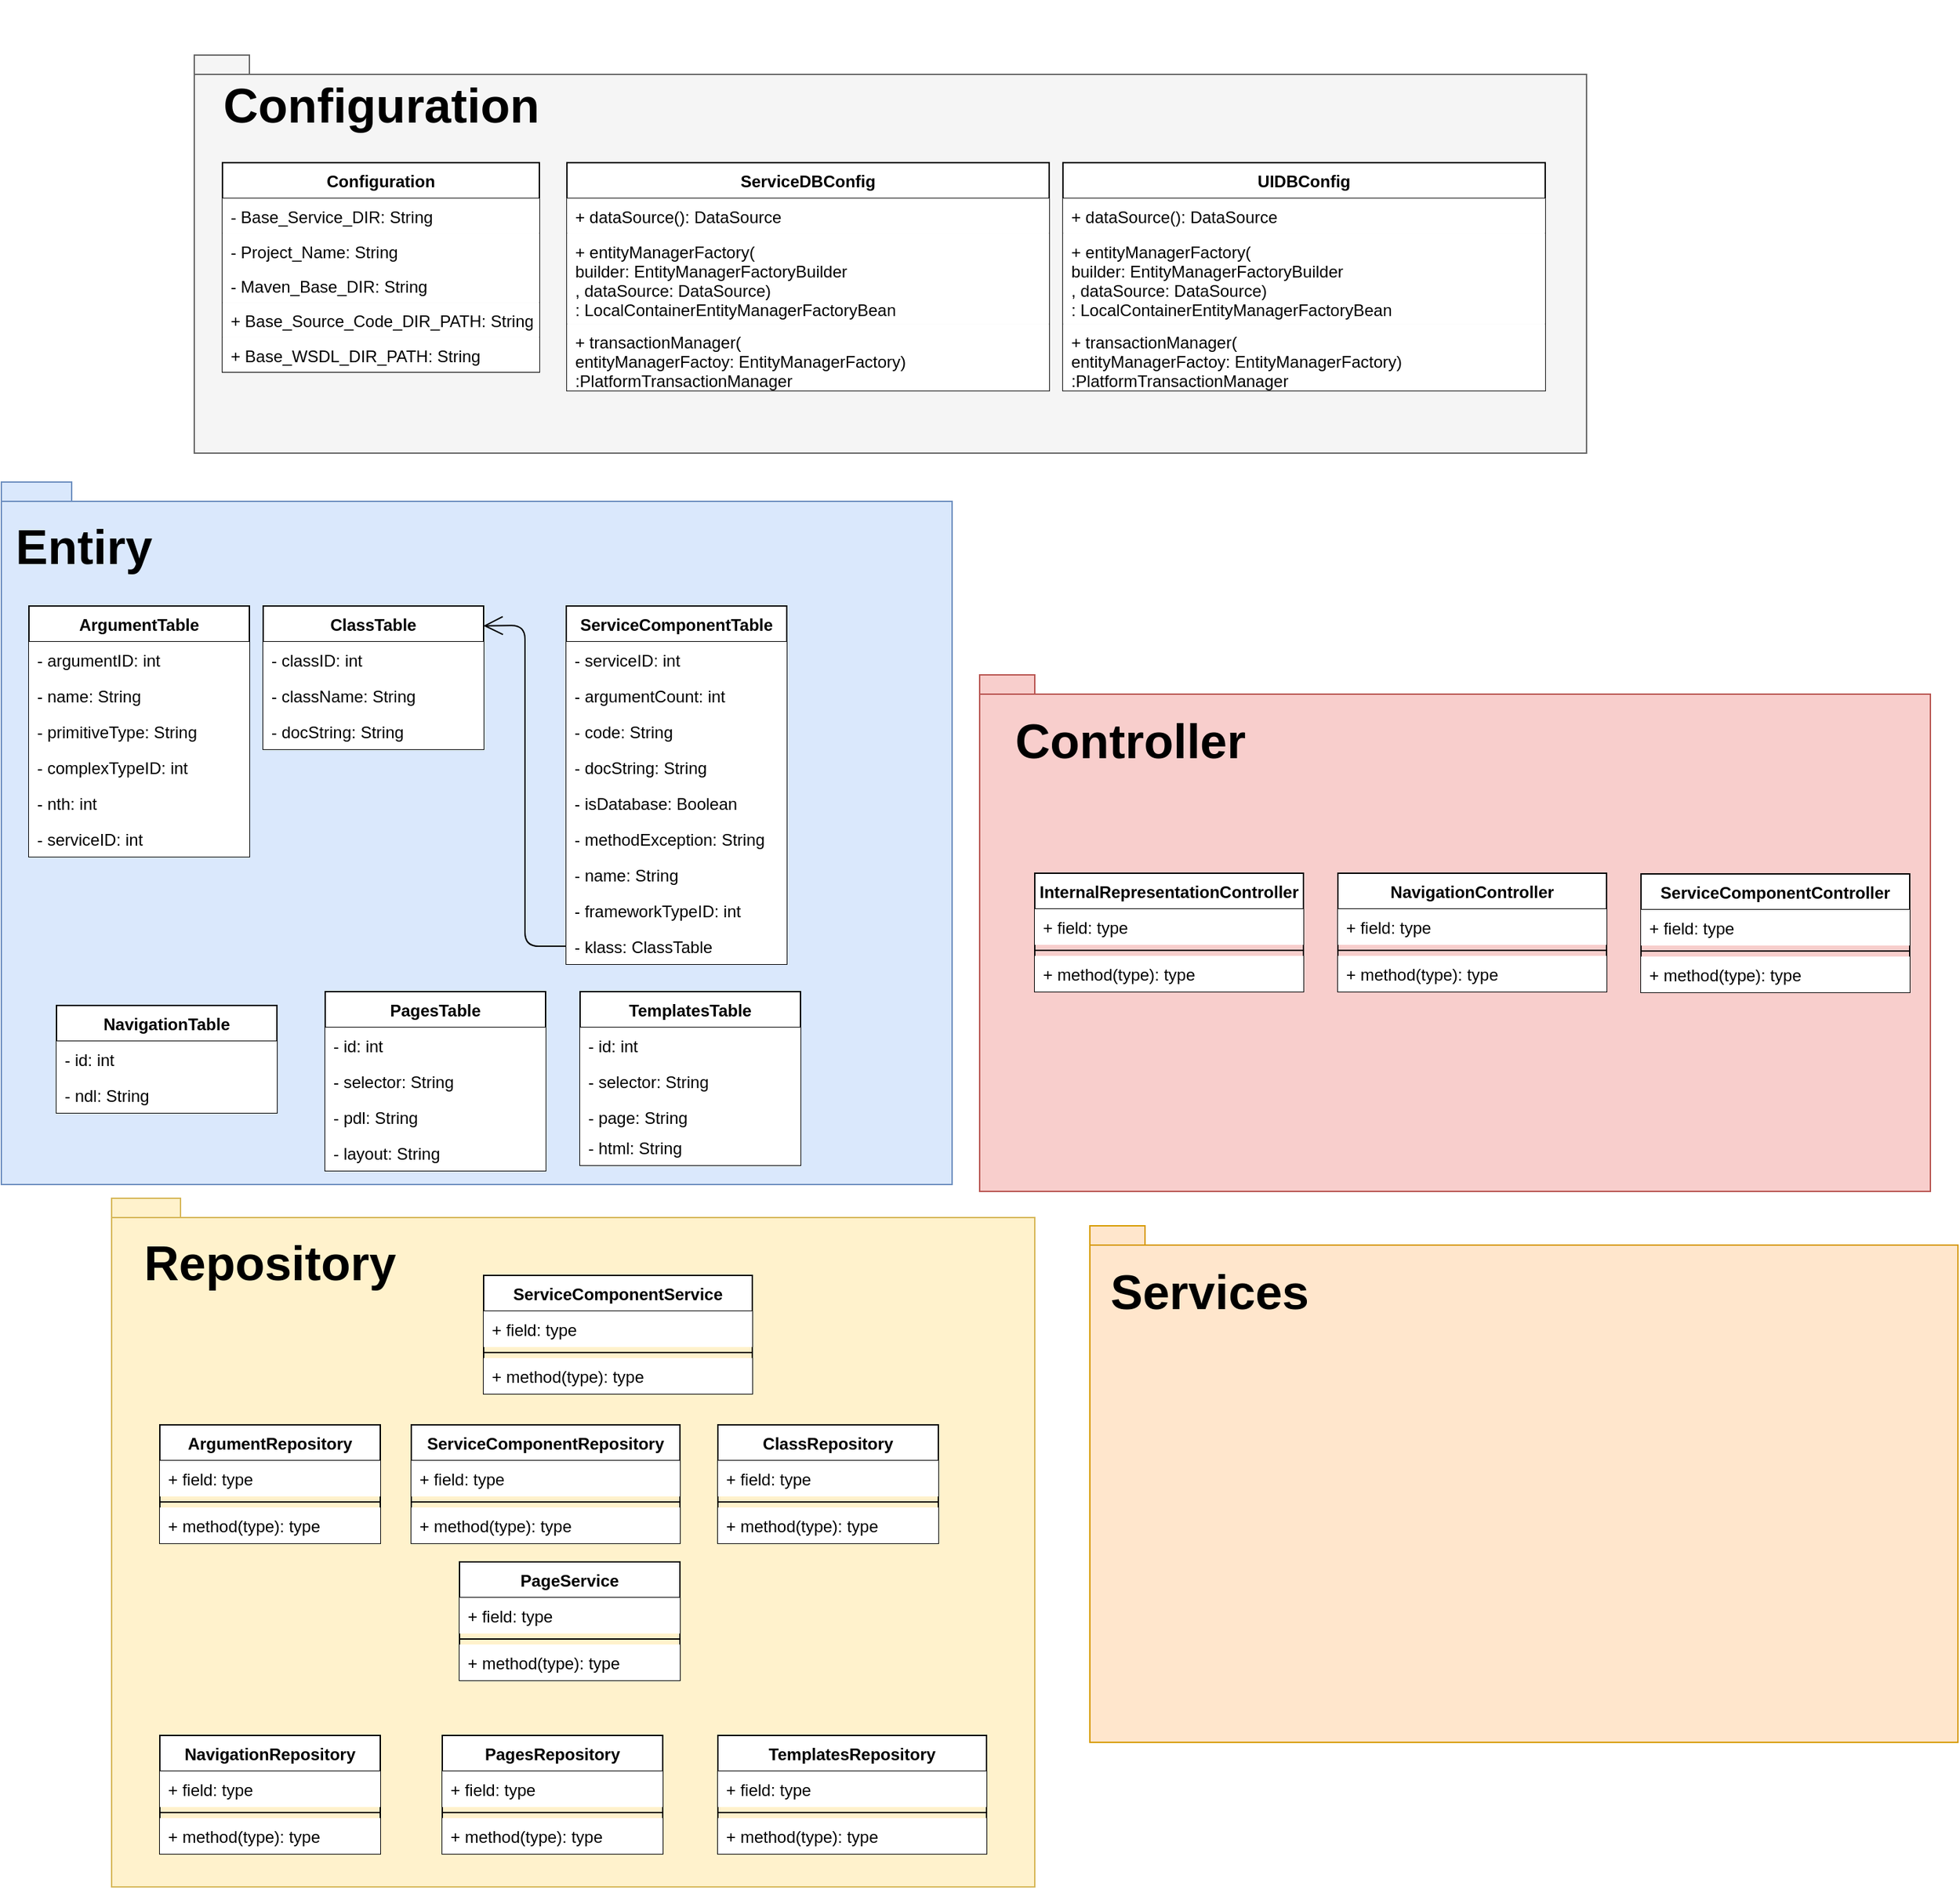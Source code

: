 <mxfile>
    <diagram id="6hGFLwfOUW9BJ-s0fimq" name="Page-1">
        <mxGraphModel dx="1026" dy="1676" grid="1" gridSize="10" guides="1" tooltips="1" connect="1" arrows="1" fold="1" page="1" pageScale="1" pageWidth="827" pageHeight="1169" math="0" shadow="0">
            <root>
                <mxCell id="0"/>
                <mxCell id="1" parent="0"/>
                <mxCell id="2" value="" style="shape=folder;fontStyle=1;spacingTop=10;tabWidth=40;tabHeight=14;tabPosition=left;html=1;fillColor=#dae8fc;strokeColor=#6c8ebf;" parent="1" vertex="1">
                    <mxGeometry x="40" y="140" width="690" height="510" as="geometry"/>
                </mxCell>
                <mxCell id="3" value="Entiry" style="text;align=center;fontStyle=1;verticalAlign=middle;spacingLeft=3;spacingRight=3;strokeColor=none;rotatable=0;points=[[0,0.5],[1,0.5]];portConstraint=eastwest;fontSize=35;" parent="1" vertex="1">
                    <mxGeometry x="60" y="170" width="80" height="26" as="geometry"/>
                </mxCell>
                <mxCell id="28" value="" style="shape=folder;fontStyle=1;spacingTop=10;tabWidth=40;tabHeight=14;tabPosition=left;html=1;fillColor=#fff2cc;strokeColor=#d6b656;" parent="1" vertex="1">
                    <mxGeometry x="120" y="660" width="670" height="500" as="geometry"/>
                </mxCell>
                <mxCell id="29" value="Repository" style="text;align=center;fontStyle=1;verticalAlign=middle;spacingLeft=3;spacingRight=3;strokeColor=none;rotatable=0;points=[[0,0.5],[1,0.5]];portConstraint=eastwest;fontSize=35;" parent="1" vertex="1">
                    <mxGeometry x="195" y="690" width="80" height="26" as="geometry"/>
                </mxCell>
                <mxCell id="56" value="" style="group" parent="1" vertex="1" connectable="0">
                    <mxGeometry x="830" y="680" width="630" height="375" as="geometry"/>
                </mxCell>
                <mxCell id="54" value="" style="shape=folder;fontStyle=1;spacingTop=10;tabWidth=40;tabHeight=14;tabPosition=left;html=1;fillColor=#ffe6cc;fontSize=12;strokeColor=#d79b00;" parent="56" vertex="1">
                    <mxGeometry width="630" height="375" as="geometry"/>
                </mxCell>
                <mxCell id="55" value="Services" style="text;align=center;fontStyle=1;verticalAlign=middle;spacingLeft=3;spacingRight=3;strokeColor=none;rotatable=0;points=[[0,0.5],[1,0.5]];portConstraint=eastwest;fontSize=35;" parent="56" vertex="1">
                    <mxGeometry x="47" y="31" width="80" height="26" as="geometry"/>
                </mxCell>
                <mxCell id="57" value="" style="group" parent="1" vertex="1" connectable="0">
                    <mxGeometry x="750" y="280" width="690" height="375" as="geometry"/>
                </mxCell>
                <mxCell id="58" value="" style="shape=folder;fontStyle=1;spacingTop=10;tabWidth=40;tabHeight=14;tabPosition=left;html=1;fillColor=#f8cecc;fontSize=12;strokeColor=#b85450;" parent="57" vertex="1">
                    <mxGeometry width="690.0" height="375" as="geometry"/>
                </mxCell>
                <mxCell id="59" value="Controller" style="text;align=center;fontStyle=1;verticalAlign=middle;spacingLeft=3;spacingRight=3;strokeColor=none;rotatable=0;points=[[0,0.5],[1,0.5]];portConstraint=eastwest;fontSize=35;" parent="57" vertex="1">
                    <mxGeometry x="65.714" y="31" width="87.619" height="26" as="geometry"/>
                </mxCell>
                <mxCell id="86" value="" style="group" parent="1" vertex="1" connectable="0">
                    <mxGeometry x="170" y="-210" width="1000" height="310" as="geometry"/>
                </mxCell>
                <mxCell id="62" value="" style="group" parent="86" vertex="1" connectable="0">
                    <mxGeometry width="1000" height="310" as="geometry"/>
                </mxCell>
                <mxCell id="60" value="" style="shape=folder;fontStyle=1;spacingTop=10;tabWidth=40;tabHeight=14;tabPosition=left;html=1;fillColor=#f5f5f5;fontSize=12;strokeColor=#666666;fontColor=#333333;" parent="62" vertex="1">
                    <mxGeometry x="10" y="40" width="1010.45" height="289.06" as="geometry"/>
                </mxCell>
                <mxCell id="61" value="Configuration" style="text;align=center;fontStyle=1;verticalAlign=middle;spacingLeft=3;spacingRight=3;strokeColor=none;rotatable=0;points=[[0,0.5],[1,0.5]];portConstraint=eastwest;fontSize=35;" parent="62" vertex="1">
                    <mxGeometry x="104.046" y="60" width="83.596" height="25.188" as="geometry"/>
                </mxCell>
                <mxCell id="82" value="UIDBConfig" style="swimlane;fontStyle=1;align=center;verticalAlign=top;childLayout=stackLayout;horizontal=1;startSize=26;horizontalStack=0;resizeParent=1;resizeParentMax=0;resizeLast=0;collapsible=1;marginBottom=0;fontSize=12;" parent="62" vertex="1">
                    <mxGeometry x="640.45" y="118.125" width="350" height="165.5" as="geometry"/>
                </mxCell>
                <mxCell id="83" value="+ dataSource(): DataSource" style="text;strokeColor=none;fillColor=#ffffff;align=left;verticalAlign=top;spacingLeft=4;spacingRight=4;overflow=hidden;rotatable=0;points=[[0,0.5],[1,0.5]];portConstraint=eastwest;" parent="82" vertex="1">
                    <mxGeometry y="26" width="350" height="25.188" as="geometry"/>
                </mxCell>
                <mxCell id="84" value="+ entityManagerFactory(&#10;builder: EntityManagerFactoryBuilder&#10;, dataSource: DataSource)&#10;: LocalContainerEntityManagerFactoryBean" style="text;strokeColor=none;fillColor=#ffffff;align=left;verticalAlign=top;spacingLeft=4;spacingRight=4;overflow=hidden;rotatable=0;points=[[0,0.5],[1,0.5]];portConstraint=eastwest;" parent="82" vertex="1">
                    <mxGeometry y="51.188" width="350" height="65.875" as="geometry"/>
                </mxCell>
                <mxCell id="85" value="+ transactionManager(&#10;entityManagerFactoy: EntityManagerFactory)&#10;:PlatformTransactionManager" style="text;strokeColor=none;fillColor=#ffffff;align=left;verticalAlign=top;spacingLeft=4;spacingRight=4;overflow=hidden;rotatable=0;points=[[0,0.5],[1,0.5]];portConstraint=eastwest;" parent="82" vertex="1">
                    <mxGeometry y="117.063" width="350" height="48.438" as="geometry"/>
                </mxCell>
                <mxCell id="67" value="Configuration" style="swimlane;fontStyle=1;align=center;verticalAlign=top;childLayout=stackLayout;horizontal=1;startSize=26;horizontalStack=0;resizeParent=1;resizeParentMax=0;resizeLast=0;collapsible=1;marginBottom=0;fontSize=12;" parent="86" vertex="1">
                    <mxGeometry x="30.45" y="118.125" width="230" height="151.938" as="geometry"/>
                </mxCell>
                <mxCell id="68" value="- Base_Service_DIR: String" style="text;strokeColor=none;fillColor=#ffffff;align=left;verticalAlign=top;spacingLeft=4;spacingRight=4;overflow=hidden;rotatable=0;points=[[0,0.5],[1,0.5]];portConstraint=eastwest;" parent="67" vertex="1">
                    <mxGeometry y="26" width="230" height="25.188" as="geometry"/>
                </mxCell>
                <mxCell id="71" value="- Project_Name: String" style="text;strokeColor=none;fillColor=#ffffff;align=left;verticalAlign=top;spacingLeft=4;spacingRight=4;overflow=hidden;rotatable=0;points=[[0,0.5],[1,0.5]];portConstraint=eastwest;" parent="67" vertex="1">
                    <mxGeometry y="51.188" width="230" height="25.188" as="geometry"/>
                </mxCell>
                <mxCell id="72" value="- Maven_Base_DIR: String" style="text;strokeColor=none;fillColor=#ffffff;align=left;verticalAlign=top;spacingLeft=4;spacingRight=4;overflow=hidden;rotatable=0;points=[[0,0.5],[1,0.5]];portConstraint=eastwest;" parent="67" vertex="1">
                    <mxGeometry y="76.375" width="230" height="25.188" as="geometry"/>
                </mxCell>
                <mxCell id="74" value="+ Base_Source_Code_DIR_PATH: String" style="text;strokeColor=none;fillColor=#ffffff;align=left;verticalAlign=top;spacingLeft=4;spacingRight=4;overflow=hidden;rotatable=0;points=[[0,0.5],[1,0.5]];portConstraint=eastwest;" parent="67" vertex="1">
                    <mxGeometry y="101.563" width="230" height="25.188" as="geometry"/>
                </mxCell>
                <mxCell id="75" value="+ Base_WSDL_DIR_PATH: String" style="text;strokeColor=none;fillColor=#ffffff;align=left;verticalAlign=top;spacingLeft=4;spacingRight=4;overflow=hidden;rotatable=0;points=[[0,0.5],[1,0.5]];portConstraint=eastwest;" parent="67" vertex="1">
                    <mxGeometry y="126.75" width="230" height="25.188" as="geometry"/>
                </mxCell>
                <mxCell id="76" value="ServiceDBConfig" style="swimlane;fontStyle=1;align=center;verticalAlign=top;childLayout=stackLayout;horizontal=1;startSize=26;horizontalStack=0;resizeParent=1;resizeParentMax=0;resizeLast=0;collapsible=1;marginBottom=0;fontSize=12;" parent="86" vertex="1">
                    <mxGeometry x="280.45" y="118.125" width="350" height="165.5" as="geometry"/>
                </mxCell>
                <mxCell id="79" value="+ dataSource(): DataSource" style="text;strokeColor=none;fillColor=#ffffff;align=left;verticalAlign=top;spacingLeft=4;spacingRight=4;overflow=hidden;rotatable=0;points=[[0,0.5],[1,0.5]];portConstraint=eastwest;" parent="76" vertex="1">
                    <mxGeometry y="26" width="350" height="25.188" as="geometry"/>
                </mxCell>
                <mxCell id="80" value="+ entityManagerFactory(&#10;builder: EntityManagerFactoryBuilder&#10;, dataSource: DataSource)&#10;: LocalContainerEntityManagerFactoryBean" style="text;strokeColor=none;fillColor=#ffffff;align=left;verticalAlign=top;spacingLeft=4;spacingRight=4;overflow=hidden;rotatable=0;points=[[0,0.5],[1,0.5]];portConstraint=eastwest;" parent="76" vertex="1">
                    <mxGeometry y="51.188" width="350" height="65.875" as="geometry"/>
                </mxCell>
                <mxCell id="81" value="+ transactionManager(&#10;entityManagerFactoy: EntityManagerFactory)&#10;:PlatformTransactionManager" style="text;strokeColor=none;fillColor=#ffffff;align=left;verticalAlign=top;spacingLeft=4;spacingRight=4;overflow=hidden;rotatable=0;points=[[0,0.5],[1,0.5]];portConstraint=eastwest;" parent="76" vertex="1">
                    <mxGeometry y="117.063" width="350" height="48.438" as="geometry"/>
                </mxCell>
                <mxCell id="4" value="ArgumentTable" style="swimlane;fontStyle=1;align=center;verticalAlign=top;childLayout=stackLayout;horizontal=1;startSize=26;horizontalStack=0;resizeParent=1;resizeParentMax=0;resizeLast=0;collapsible=1;marginBottom=0;fontSize=12;" parent="1" vertex="1">
                    <mxGeometry x="60" y="230" width="160" height="182" as="geometry"/>
                </mxCell>
                <mxCell id="5" value="- argumentID: int" style="text;strokeColor=none;fillColor=#ffffff;align=left;verticalAlign=top;spacingLeft=4;spacingRight=4;overflow=hidden;rotatable=0;points=[[0,0.5],[1,0.5]];portConstraint=eastwest;" parent="4" vertex="1">
                    <mxGeometry y="26" width="160" height="26" as="geometry"/>
                </mxCell>
                <mxCell id="89" value="- name: String" style="text;strokeColor=none;fillColor=#ffffff;align=left;verticalAlign=top;spacingLeft=4;spacingRight=4;overflow=hidden;rotatable=0;points=[[0,0.5],[1,0.5]];portConstraint=eastwest;" parent="4" vertex="1">
                    <mxGeometry y="52" width="160" height="26" as="geometry"/>
                </mxCell>
                <mxCell id="87" value="- primitiveType: String" style="text;strokeColor=none;fillColor=#ffffff;align=left;verticalAlign=top;spacingLeft=4;spacingRight=4;overflow=hidden;rotatable=0;points=[[0,0.5],[1,0.5]];portConstraint=eastwest;" parent="4" vertex="1">
                    <mxGeometry y="78" width="160" height="26" as="geometry"/>
                </mxCell>
                <mxCell id="88" value="- complexTypeID: int" style="text;strokeColor=none;fillColor=#ffffff;align=left;verticalAlign=top;spacingLeft=4;spacingRight=4;overflow=hidden;rotatable=0;points=[[0,0.5],[1,0.5]];portConstraint=eastwest;" parent="4" vertex="1">
                    <mxGeometry y="104" width="160" height="26" as="geometry"/>
                </mxCell>
                <mxCell id="90" value="- nth: int" style="text;strokeColor=none;fillColor=#ffffff;align=left;verticalAlign=top;spacingLeft=4;spacingRight=4;overflow=hidden;rotatable=0;points=[[0,0.5],[1,0.5]];portConstraint=eastwest;" parent="4" vertex="1">
                    <mxGeometry y="130" width="160" height="26" as="geometry"/>
                </mxCell>
                <mxCell id="91" value="- serviceID: int" style="text;strokeColor=none;fillColor=#ffffff;align=left;verticalAlign=top;spacingLeft=4;spacingRight=4;overflow=hidden;rotatable=0;points=[[0,0.5],[1,0.5]];portConstraint=eastwest;" parent="4" vertex="1">
                    <mxGeometry y="156" width="160" height="26" as="geometry"/>
                </mxCell>
                <mxCell id="8" value="ClassTable" style="swimlane;fontStyle=1;align=center;verticalAlign=top;childLayout=stackLayout;horizontal=1;startSize=26;horizontalStack=0;resizeParent=1;resizeParentMax=0;resizeLast=0;collapsible=1;marginBottom=0;fontSize=12;" parent="1" vertex="1">
                    <mxGeometry x="230" y="230" width="160" height="104" as="geometry"/>
                </mxCell>
                <mxCell id="9" value="- classID: int" style="text;strokeColor=none;fillColor=#ffffff;align=left;verticalAlign=top;spacingLeft=4;spacingRight=4;overflow=hidden;rotatable=0;points=[[0,0.5],[1,0.5]];portConstraint=eastwest;" parent="8" vertex="1">
                    <mxGeometry y="26" width="160" height="26" as="geometry"/>
                </mxCell>
                <mxCell id="92" value="- className: String" style="text;strokeColor=none;fillColor=#ffffff;align=left;verticalAlign=top;spacingLeft=4;spacingRight=4;overflow=hidden;rotatable=0;points=[[0,0.5],[1,0.5]];portConstraint=eastwest;" parent="8" vertex="1">
                    <mxGeometry y="52" width="160" height="26" as="geometry"/>
                </mxCell>
                <mxCell id="93" value="- docString: String" style="text;strokeColor=none;fillColor=#ffffff;align=left;verticalAlign=top;spacingLeft=4;spacingRight=4;overflow=hidden;rotatable=0;points=[[0,0.5],[1,0.5]];portConstraint=eastwest;" parent="8" vertex="1">
                    <mxGeometry y="78" width="160" height="26" as="geometry"/>
                </mxCell>
                <mxCell id="103" value="" style="endArrow=open;endFill=1;endSize=12;html=1;fontSize=12;exitX=0;exitY=0.5;exitDx=0;exitDy=0;entryX=0.999;entryY=0.138;entryDx=0;entryDy=0;entryPerimeter=0;" parent="1" source="102" target="8" edge="1">
                    <mxGeometry width="160" relative="1" as="geometry">
                        <mxPoint x="240" y="340" as="sourcePoint"/>
                        <mxPoint x="400" y="340" as="targetPoint"/>
                        <Array as="points">
                            <mxPoint x="420" y="477"/>
                            <mxPoint x="420" y="244"/>
                        </Array>
                    </mxGeometry>
                </mxCell>
                <mxCell id="12" value="ServiceComponentTable" style="swimlane;fontStyle=1;align=center;verticalAlign=top;childLayout=stackLayout;horizontal=1;startSize=26;horizontalStack=0;resizeParent=1;resizeParentMax=0;resizeLast=0;collapsible=1;marginBottom=0;fontSize=12;" parent="1" vertex="1">
                    <mxGeometry x="450" y="230" width="160" height="260" as="geometry"/>
                </mxCell>
                <mxCell id="13" value="- serviceID: int" style="text;strokeColor=none;fillColor=#ffffff;align=left;verticalAlign=top;spacingLeft=4;spacingRight=4;overflow=hidden;rotatable=0;points=[[0,0.5],[1,0.5]];portConstraint=eastwest;" parent="12" vertex="1">
                    <mxGeometry y="26" width="160" height="26" as="geometry"/>
                </mxCell>
                <mxCell id="95" value="- argumentCount: int" style="text;strokeColor=none;fillColor=#ffffff;align=left;verticalAlign=top;spacingLeft=4;spacingRight=4;overflow=hidden;rotatable=0;points=[[0,0.5],[1,0.5]];portConstraint=eastwest;" parent="12" vertex="1">
                    <mxGeometry y="52" width="160" height="26" as="geometry"/>
                </mxCell>
                <mxCell id="96" value="- code: String" style="text;strokeColor=none;fillColor=#ffffff;align=left;verticalAlign=top;spacingLeft=4;spacingRight=4;overflow=hidden;rotatable=0;points=[[0,0.5],[1,0.5]];portConstraint=eastwest;" parent="12" vertex="1">
                    <mxGeometry y="78" width="160" height="26" as="geometry"/>
                </mxCell>
                <mxCell id="97" value="- docString: String" style="text;strokeColor=none;fillColor=#ffffff;align=left;verticalAlign=top;spacingLeft=4;spacingRight=4;overflow=hidden;rotatable=0;points=[[0,0.5],[1,0.5]];portConstraint=eastwest;" parent="12" vertex="1">
                    <mxGeometry y="104" width="160" height="26" as="geometry"/>
                </mxCell>
                <mxCell id="98" value="- isDatabase: Boolean" style="text;strokeColor=none;fillColor=#ffffff;align=left;verticalAlign=top;spacingLeft=4;spacingRight=4;overflow=hidden;rotatable=0;points=[[0,0.5],[1,0.5]];portConstraint=eastwest;" parent="12" vertex="1">
                    <mxGeometry y="130" width="160" height="26" as="geometry"/>
                </mxCell>
                <mxCell id="99" value="- methodException: String" style="text;strokeColor=none;fillColor=#ffffff;align=left;verticalAlign=top;spacingLeft=4;spacingRight=4;overflow=hidden;rotatable=0;points=[[0,0.5],[1,0.5]];portConstraint=eastwest;" parent="12" vertex="1">
                    <mxGeometry y="156" width="160" height="26" as="geometry"/>
                </mxCell>
                <mxCell id="100" value="- name: String" style="text;strokeColor=none;fillColor=#ffffff;align=left;verticalAlign=top;spacingLeft=4;spacingRight=4;overflow=hidden;rotatable=0;points=[[0,0.5],[1,0.5]];portConstraint=eastwest;" parent="12" vertex="1">
                    <mxGeometry y="182" width="160" height="26" as="geometry"/>
                </mxCell>
                <mxCell id="101" value="- frameworkTypeID: int" style="text;strokeColor=none;fillColor=#ffffff;align=left;verticalAlign=top;spacingLeft=4;spacingRight=4;overflow=hidden;rotatable=0;points=[[0,0.5],[1,0.5]];portConstraint=eastwest;" parent="12" vertex="1">
                    <mxGeometry y="208" width="160" height="26" as="geometry"/>
                </mxCell>
                <mxCell id="102" value="- klass: ClassTable" style="text;strokeColor=none;fillColor=#ffffff;align=left;verticalAlign=top;spacingLeft=4;spacingRight=4;overflow=hidden;rotatable=0;points=[[0,0.5],[1,0.5]];portConstraint=eastwest;" parent="12" vertex="1">
                    <mxGeometry y="234" width="160" height="26" as="geometry"/>
                </mxCell>
                <mxCell id="16" value="NavigationTable" style="swimlane;fontStyle=1;align=center;verticalAlign=top;childLayout=stackLayout;horizontal=1;startSize=26;horizontalStack=0;resizeParent=1;resizeParentMax=0;resizeLast=0;collapsible=1;marginBottom=0;fontSize=12;" parent="1" vertex="1">
                    <mxGeometry x="80" y="520" width="160" height="78" as="geometry"/>
                </mxCell>
                <mxCell id="17" value="- id: int" style="text;strokeColor=none;fillColor=#ffffff;align=left;verticalAlign=top;spacingLeft=4;spacingRight=4;overflow=hidden;rotatable=0;points=[[0,0.5],[1,0.5]];portConstraint=eastwest;" parent="16" vertex="1">
                    <mxGeometry y="26" width="160" height="26" as="geometry"/>
                </mxCell>
                <mxCell id="104" value="- ndl: String" style="text;strokeColor=none;fillColor=#ffffff;align=left;verticalAlign=top;spacingLeft=4;spacingRight=4;overflow=hidden;rotatable=0;points=[[0,0.5],[1,0.5]];portConstraint=eastwest;" parent="16" vertex="1">
                    <mxGeometry y="52" width="160" height="26" as="geometry"/>
                </mxCell>
                <mxCell id="24" value="PagesTable" style="swimlane;fontStyle=1;align=center;verticalAlign=top;childLayout=stackLayout;horizontal=1;startSize=26;horizontalStack=0;resizeParent=1;resizeParentMax=0;resizeLast=0;collapsible=1;marginBottom=0;fontSize=12;" parent="1" vertex="1">
                    <mxGeometry x="275" y="510" width="160" height="130" as="geometry"/>
                </mxCell>
                <mxCell id="25" value="- id: int" style="text;strokeColor=none;fillColor=#ffffff;align=left;verticalAlign=top;spacingLeft=4;spacingRight=4;overflow=hidden;rotatable=0;points=[[0,0.5],[1,0.5]];portConstraint=eastwest;" parent="24" vertex="1">
                    <mxGeometry y="26" width="160" height="26" as="geometry"/>
                </mxCell>
                <mxCell id="105" value="- selector: String" style="text;strokeColor=none;fillColor=#ffffff;align=left;verticalAlign=top;spacingLeft=4;spacingRight=4;overflow=hidden;rotatable=0;points=[[0,0.5],[1,0.5]];portConstraint=eastwest;" parent="24" vertex="1">
                    <mxGeometry y="52" width="160" height="26" as="geometry"/>
                </mxCell>
                <mxCell id="106" value="- pdl: String" style="text;strokeColor=none;fillColor=#ffffff;align=left;verticalAlign=top;spacingLeft=4;spacingRight=4;overflow=hidden;rotatable=0;points=[[0,0.5],[1,0.5]];portConstraint=eastwest;" parent="24" vertex="1">
                    <mxGeometry y="78" width="160" height="26" as="geometry"/>
                </mxCell>
                <mxCell id="107" value="- layout: String" style="text;strokeColor=none;fillColor=#ffffff;align=left;verticalAlign=top;spacingLeft=4;spacingRight=4;overflow=hidden;rotatable=0;points=[[0,0.5],[1,0.5]];portConstraint=eastwest;" parent="24" vertex="1">
                    <mxGeometry y="104" width="160" height="26" as="geometry"/>
                </mxCell>
                <mxCell id="20" value="TemplatesTable" style="swimlane;fontStyle=1;align=center;verticalAlign=top;childLayout=stackLayout;horizontal=1;startSize=26;horizontalStack=0;resizeParent=1;resizeParentMax=0;resizeLast=0;collapsible=1;marginBottom=0;fontSize=12;" parent="1" vertex="1">
                    <mxGeometry x="460" y="510" width="160" height="126" as="geometry"/>
                </mxCell>
                <mxCell id="21" value="- id: int" style="text;strokeColor=none;fillColor=#ffffff;align=left;verticalAlign=top;spacingLeft=4;spacingRight=4;overflow=hidden;rotatable=0;points=[[0,0.5],[1,0.5]];portConstraint=eastwest;" parent="20" vertex="1">
                    <mxGeometry y="26" width="160" height="26" as="geometry"/>
                </mxCell>
                <mxCell id="108" value="- selector: String" style="text;strokeColor=none;fillColor=#ffffff;align=left;verticalAlign=top;spacingLeft=4;spacingRight=4;overflow=hidden;rotatable=0;points=[[0,0.5],[1,0.5]];portConstraint=eastwest;" parent="20" vertex="1">
                    <mxGeometry y="52" width="160" height="26" as="geometry"/>
                </mxCell>
                <mxCell id="109" value="- page: String" style="text;strokeColor=none;fillColor=#ffffff;align=left;verticalAlign=top;spacingLeft=4;spacingRight=4;overflow=hidden;rotatable=0;points=[[0,0.5],[1,0.5]];portConstraint=eastwest;" parent="20" vertex="1">
                    <mxGeometry y="78" width="160" height="22" as="geometry"/>
                </mxCell>
                <mxCell id="110" value="- html: String" style="text;strokeColor=none;fillColor=#ffffff;align=left;verticalAlign=top;spacingLeft=4;spacingRight=4;overflow=hidden;rotatable=0;points=[[0,0.5],[1,0.5]];portConstraint=eastwest;" parent="20" vertex="1">
                    <mxGeometry y="100" width="160" height="26" as="geometry"/>
                </mxCell>
                <mxCell id="115" value="InternalRepresentationController" style="swimlane;fontStyle=1;align=center;verticalAlign=top;childLayout=stackLayout;horizontal=1;startSize=26;horizontalStack=0;resizeParent=1;resizeParentMax=0;resizeLast=0;collapsible=1;marginBottom=0;fontSize=12;" parent="1" vertex="1">
                    <mxGeometry x="790" y="424" width="195" height="86" as="geometry"/>
                </mxCell>
                <mxCell id="116" value="+ field: type" style="text;strokeColor=none;fillColor=#ffffff;align=left;verticalAlign=top;spacingLeft=4;spacingRight=4;overflow=hidden;rotatable=0;points=[[0,0.5],[1,0.5]];portConstraint=eastwest;" parent="115" vertex="1">
                    <mxGeometry y="26" width="195" height="26" as="geometry"/>
                </mxCell>
                <mxCell id="117" value="" style="line;strokeWidth=1;fillColor=none;align=left;verticalAlign=middle;spacingTop=-1;spacingLeft=3;spacingRight=3;rotatable=0;labelPosition=right;points=[];portConstraint=eastwest;" parent="115" vertex="1">
                    <mxGeometry y="52" width="195" height="8" as="geometry"/>
                </mxCell>
                <mxCell id="118" value="+ method(type): type" style="text;strokeColor=none;fillColor=#ffffff;align=left;verticalAlign=top;spacingLeft=4;spacingRight=4;overflow=hidden;rotatable=0;points=[[0,0.5],[1,0.5]];portConstraint=eastwest;" parent="115" vertex="1">
                    <mxGeometry y="60" width="195" height="26" as="geometry"/>
                </mxCell>
                <mxCell id="119" value="NavigationController" style="swimlane;fontStyle=1;align=center;verticalAlign=top;childLayout=stackLayout;horizontal=1;startSize=26;horizontalStack=0;resizeParent=1;resizeParentMax=0;resizeLast=0;collapsible=1;marginBottom=0;fontSize=12;" parent="1" vertex="1">
                    <mxGeometry x="1010" y="424" width="195" height="86" as="geometry"/>
                </mxCell>
                <mxCell id="120" value="+ field: type" style="text;strokeColor=none;fillColor=#ffffff;align=left;verticalAlign=top;spacingLeft=4;spacingRight=4;overflow=hidden;rotatable=0;points=[[0,0.5],[1,0.5]];portConstraint=eastwest;" parent="119" vertex="1">
                    <mxGeometry y="26" width="195" height="26" as="geometry"/>
                </mxCell>
                <mxCell id="121" value="" style="line;strokeWidth=1;fillColor=none;align=left;verticalAlign=middle;spacingTop=-1;spacingLeft=3;spacingRight=3;rotatable=0;labelPosition=right;points=[];portConstraint=eastwest;" parent="119" vertex="1">
                    <mxGeometry y="52" width="195" height="8" as="geometry"/>
                </mxCell>
                <mxCell id="122" value="+ method(type): type" style="text;strokeColor=none;fillColor=#ffffff;align=left;verticalAlign=top;spacingLeft=4;spacingRight=4;overflow=hidden;rotatable=0;points=[[0,0.5],[1,0.5]];portConstraint=eastwest;" parent="119" vertex="1">
                    <mxGeometry y="60" width="195" height="26" as="geometry"/>
                </mxCell>
                <mxCell id="123" value="ServiceComponentController" style="swimlane;fontStyle=1;align=center;verticalAlign=top;childLayout=stackLayout;horizontal=1;startSize=26;horizontalStack=0;resizeParent=1;resizeParentMax=0;resizeLast=0;collapsible=1;marginBottom=0;fontSize=12;" parent="1" vertex="1">
                    <mxGeometry x="1230" y="424.5" width="195" height="86" as="geometry"/>
                </mxCell>
                <mxCell id="124" value="+ field: type" style="text;strokeColor=none;fillColor=#ffffff;align=left;verticalAlign=top;spacingLeft=4;spacingRight=4;overflow=hidden;rotatable=0;points=[[0,0.5],[1,0.5]];portConstraint=eastwest;" parent="123" vertex="1">
                    <mxGeometry y="26" width="195" height="26" as="geometry"/>
                </mxCell>
                <mxCell id="125" value="" style="line;strokeWidth=1;fillColor=none;align=left;verticalAlign=middle;spacingTop=-1;spacingLeft=3;spacingRight=3;rotatable=0;labelPosition=right;points=[];portConstraint=eastwest;" parent="123" vertex="1">
                    <mxGeometry y="52" width="195" height="8" as="geometry"/>
                </mxCell>
                <mxCell id="126" value="+ method(type): type" style="text;strokeColor=none;fillColor=#ffffff;align=left;verticalAlign=top;spacingLeft=4;spacingRight=4;overflow=hidden;rotatable=0;points=[[0,0.5],[1,0.5]];portConstraint=eastwest;" parent="123" vertex="1">
                    <mxGeometry y="60" width="195" height="26" as="geometry"/>
                </mxCell>
                <mxCell id="38" value="ClassRepository" style="swimlane;fontStyle=1;align=center;verticalAlign=top;childLayout=stackLayout;horizontal=1;startSize=26;horizontalStack=0;resizeParent=1;resizeParentMax=0;resizeLast=0;collapsible=1;marginBottom=0;fontSize=12;" parent="1" vertex="1">
                    <mxGeometry x="560" y="824.5" width="160" height="86" as="geometry"/>
                </mxCell>
                <mxCell id="39" value="+ field: type" style="text;strokeColor=none;fillColor=#ffffff;align=left;verticalAlign=top;spacingLeft=4;spacingRight=4;overflow=hidden;rotatable=0;points=[[0,0.5],[1,0.5]];portConstraint=eastwest;" parent="38" vertex="1">
                    <mxGeometry y="26" width="160" height="26" as="geometry"/>
                </mxCell>
                <mxCell id="40" value="" style="line;strokeWidth=1;fillColor=none;align=left;verticalAlign=middle;spacingTop=-1;spacingLeft=3;spacingRight=3;rotatable=0;labelPosition=right;points=[];portConstraint=eastwest;" parent="38" vertex="1">
                    <mxGeometry y="52" width="160" height="8" as="geometry"/>
                </mxCell>
                <mxCell id="41" value="+ method(type): type" style="text;strokeColor=none;fillColor=#ffffff;align=left;verticalAlign=top;spacingLeft=4;spacingRight=4;overflow=hidden;rotatable=0;points=[[0,0.5],[1,0.5]];portConstraint=eastwest;" parent="38" vertex="1">
                    <mxGeometry y="60" width="160" height="26" as="geometry"/>
                </mxCell>
                <mxCell id="34" value="ServiceComponentRepository" style="swimlane;fontStyle=1;align=center;verticalAlign=top;childLayout=stackLayout;horizontal=1;startSize=26;horizontalStack=0;resizeParent=1;resizeParentMax=0;resizeLast=0;collapsible=1;marginBottom=0;fontSize=12;" parent="1" vertex="1">
                    <mxGeometry x="337.5" y="824.5" width="195" height="86" as="geometry"/>
                </mxCell>
                <mxCell id="35" value="+ field: type" style="text;strokeColor=none;fillColor=#ffffff;align=left;verticalAlign=top;spacingLeft=4;spacingRight=4;overflow=hidden;rotatable=0;points=[[0,0.5],[1,0.5]];portConstraint=eastwest;" parent="34" vertex="1">
                    <mxGeometry y="26" width="195" height="26" as="geometry"/>
                </mxCell>
                <mxCell id="36" value="" style="line;strokeWidth=1;fillColor=none;align=left;verticalAlign=middle;spacingTop=-1;spacingLeft=3;spacingRight=3;rotatable=0;labelPosition=right;points=[];portConstraint=eastwest;" parent="34" vertex="1">
                    <mxGeometry y="52" width="195" height="8" as="geometry"/>
                </mxCell>
                <mxCell id="37" value="+ method(type): type" style="text;strokeColor=none;fillColor=#ffffff;align=left;verticalAlign=top;spacingLeft=4;spacingRight=4;overflow=hidden;rotatable=0;points=[[0,0.5],[1,0.5]];portConstraint=eastwest;" parent="34" vertex="1">
                    <mxGeometry y="60" width="195" height="26" as="geometry"/>
                </mxCell>
                <mxCell id="30" value="ArgumentRepository" style="swimlane;fontStyle=1;align=center;verticalAlign=top;childLayout=stackLayout;horizontal=1;startSize=26;horizontalStack=0;resizeParent=1;resizeParentMax=0;resizeLast=0;collapsible=1;marginBottom=0;fontSize=12;" parent="1" vertex="1">
                    <mxGeometry x="155" y="824.5" width="160" height="86" as="geometry"/>
                </mxCell>
                <mxCell id="31" value="+ field: type" style="text;strokeColor=none;fillColor=#ffffff;align=left;verticalAlign=top;spacingLeft=4;spacingRight=4;overflow=hidden;rotatable=0;points=[[0,0.5],[1,0.5]];portConstraint=eastwest;" parent="30" vertex="1">
                    <mxGeometry y="26" width="160" height="26" as="geometry"/>
                </mxCell>
                <mxCell id="32" value="" style="line;strokeWidth=1;fillColor=none;align=left;verticalAlign=middle;spacingTop=-1;spacingLeft=3;spacingRight=3;rotatable=0;labelPosition=right;points=[];portConstraint=eastwest;" parent="30" vertex="1">
                    <mxGeometry y="52" width="160" height="8" as="geometry"/>
                </mxCell>
                <mxCell id="33" value="+ method(type): type" style="text;strokeColor=none;fillColor=#ffffff;align=left;verticalAlign=top;spacingLeft=4;spacingRight=4;overflow=hidden;rotatable=0;points=[[0,0.5],[1,0.5]];portConstraint=eastwest;" parent="30" vertex="1">
                    <mxGeometry y="60" width="160" height="26" as="geometry"/>
                </mxCell>
                <mxCell id="127" value="ServiceComponentService" style="swimlane;fontStyle=1;align=center;verticalAlign=top;childLayout=stackLayout;horizontal=1;startSize=26;horizontalStack=0;resizeParent=1;resizeParentMax=0;resizeLast=0;collapsible=1;marginBottom=0;fontSize=12;" parent="1" vertex="1">
                    <mxGeometry x="390" y="716" width="195" height="86" as="geometry"/>
                </mxCell>
                <mxCell id="128" value="+ field: type" style="text;strokeColor=none;fillColor=#ffffff;align=left;verticalAlign=top;spacingLeft=4;spacingRight=4;overflow=hidden;rotatable=0;points=[[0,0.5],[1,0.5]];portConstraint=eastwest;" parent="127" vertex="1">
                    <mxGeometry y="26" width="195" height="26" as="geometry"/>
                </mxCell>
                <mxCell id="129" value="" style="line;strokeWidth=1;fillColor=none;align=left;verticalAlign=middle;spacingTop=-1;spacingLeft=3;spacingRight=3;rotatable=0;labelPosition=right;points=[];portConstraint=eastwest;" parent="127" vertex="1">
                    <mxGeometry y="52" width="195" height="8" as="geometry"/>
                </mxCell>
                <mxCell id="130" value="+ method(type): type" style="text;strokeColor=none;fillColor=#ffffff;align=left;verticalAlign=top;spacingLeft=4;spacingRight=4;overflow=hidden;rotatable=0;points=[[0,0.5],[1,0.5]];portConstraint=eastwest;" parent="127" vertex="1">
                    <mxGeometry y="60" width="195" height="26" as="geometry"/>
                </mxCell>
                <mxCell id="131" value="PageService" style="swimlane;fontStyle=1;align=center;verticalAlign=top;childLayout=stackLayout;horizontal=1;startSize=26;horizontalStack=0;resizeParent=1;resizeParentMax=0;resizeLast=0;collapsible=1;marginBottom=0;fontSize=12;" parent="1" vertex="1">
                    <mxGeometry x="372.5" y="924" width="160" height="86" as="geometry"/>
                </mxCell>
                <mxCell id="132" value="+ field: type" style="text;strokeColor=none;fillColor=#ffffff;align=left;verticalAlign=top;spacingLeft=4;spacingRight=4;overflow=hidden;rotatable=0;points=[[0,0.5],[1,0.5]];portConstraint=eastwest;" parent="131" vertex="1">
                    <mxGeometry y="26" width="160" height="26" as="geometry"/>
                </mxCell>
                <mxCell id="133" value="" style="line;strokeWidth=1;fillColor=none;align=left;verticalAlign=middle;spacingTop=-1;spacingLeft=3;spacingRight=3;rotatable=0;labelPosition=right;points=[];portConstraint=eastwest;" parent="131" vertex="1">
                    <mxGeometry y="52" width="160" height="8" as="geometry"/>
                </mxCell>
                <mxCell id="134" value="+ method(type): type" style="text;strokeColor=none;fillColor=#ffffff;align=left;verticalAlign=top;spacingLeft=4;spacingRight=4;overflow=hidden;rotatable=0;points=[[0,0.5],[1,0.5]];portConstraint=eastwest;" parent="131" vertex="1">
                    <mxGeometry y="60" width="160" height="26" as="geometry"/>
                </mxCell>
                <mxCell id="50" value="NavigationRepository" style="swimlane;fontStyle=1;align=center;verticalAlign=top;childLayout=stackLayout;horizontal=1;startSize=26;horizontalStack=0;resizeParent=1;resizeParentMax=0;resizeLast=0;collapsible=1;marginBottom=0;fontSize=12;" parent="1" vertex="1">
                    <mxGeometry x="155" y="1050" width="160" height="86" as="geometry"/>
                </mxCell>
                <mxCell id="51" value="+ field: type" style="text;strokeColor=none;fillColor=#ffffff;align=left;verticalAlign=top;spacingLeft=4;spacingRight=4;overflow=hidden;rotatable=0;points=[[0,0.5],[1,0.5]];portConstraint=eastwest;" parent="50" vertex="1">
                    <mxGeometry y="26" width="160" height="26" as="geometry"/>
                </mxCell>
                <mxCell id="52" value="" style="line;strokeWidth=1;fillColor=none;align=left;verticalAlign=middle;spacingTop=-1;spacingLeft=3;spacingRight=3;rotatable=0;labelPosition=right;points=[];portConstraint=eastwest;" parent="50" vertex="1">
                    <mxGeometry y="52" width="160" height="8" as="geometry"/>
                </mxCell>
                <mxCell id="53" value="+ method(type): type" style="text;strokeColor=none;fillColor=#ffffff;align=left;verticalAlign=top;spacingLeft=4;spacingRight=4;overflow=hidden;rotatable=0;points=[[0,0.5],[1,0.5]];portConstraint=eastwest;" parent="50" vertex="1">
                    <mxGeometry y="60" width="160" height="26" as="geometry"/>
                </mxCell>
                <mxCell id="42" value="PagesRepository" style="swimlane;fontStyle=1;align=center;verticalAlign=top;childLayout=stackLayout;horizontal=1;startSize=26;horizontalStack=0;resizeParent=1;resizeParentMax=0;resizeLast=0;collapsible=1;marginBottom=0;fontSize=12;" parent="1" vertex="1">
                    <mxGeometry x="360" y="1050" width="160" height="86" as="geometry"/>
                </mxCell>
                <mxCell id="43" value="+ field: type" style="text;strokeColor=none;fillColor=#ffffff;align=left;verticalAlign=top;spacingLeft=4;spacingRight=4;overflow=hidden;rotatable=0;points=[[0,0.5],[1,0.5]];portConstraint=eastwest;" parent="42" vertex="1">
                    <mxGeometry y="26" width="160" height="26" as="geometry"/>
                </mxCell>
                <mxCell id="44" value="" style="line;strokeWidth=1;fillColor=none;align=left;verticalAlign=middle;spacingTop=-1;spacingLeft=3;spacingRight=3;rotatable=0;labelPosition=right;points=[];portConstraint=eastwest;" parent="42" vertex="1">
                    <mxGeometry y="52" width="160" height="8" as="geometry"/>
                </mxCell>
                <mxCell id="45" value="+ method(type): type" style="text;strokeColor=none;fillColor=#ffffff;align=left;verticalAlign=top;spacingLeft=4;spacingRight=4;overflow=hidden;rotatable=0;points=[[0,0.5],[1,0.5]];portConstraint=eastwest;" parent="42" vertex="1">
                    <mxGeometry y="60" width="160" height="26" as="geometry"/>
                </mxCell>
                <mxCell id="46" value="TemplatesRepository" style="swimlane;fontStyle=1;align=center;verticalAlign=top;childLayout=stackLayout;horizontal=1;startSize=26;horizontalStack=0;resizeParent=1;resizeParentMax=0;resizeLast=0;collapsible=1;marginBottom=0;fontSize=12;" parent="1" vertex="1">
                    <mxGeometry x="560" y="1050" width="195" height="86" as="geometry"/>
                </mxCell>
                <mxCell id="47" value="+ field: type" style="text;strokeColor=none;fillColor=#ffffff;align=left;verticalAlign=top;spacingLeft=4;spacingRight=4;overflow=hidden;rotatable=0;points=[[0,0.5],[1,0.5]];portConstraint=eastwest;" parent="46" vertex="1">
                    <mxGeometry y="26" width="195" height="26" as="geometry"/>
                </mxCell>
                <mxCell id="48" value="" style="line;strokeWidth=1;fillColor=none;align=left;verticalAlign=middle;spacingTop=-1;spacingLeft=3;spacingRight=3;rotatable=0;labelPosition=right;points=[];portConstraint=eastwest;" parent="46" vertex="1">
                    <mxGeometry y="52" width="195" height="8" as="geometry"/>
                </mxCell>
                <mxCell id="49" value="+ method(type): type" style="text;strokeColor=none;fillColor=#ffffff;align=left;verticalAlign=top;spacingLeft=4;spacingRight=4;overflow=hidden;rotatable=0;points=[[0,0.5],[1,0.5]];portConstraint=eastwest;" parent="46" vertex="1">
                    <mxGeometry y="60" width="195" height="26" as="geometry"/>
                </mxCell>
            </root>
        </mxGraphModel>
    </diagram>
    <diagram id="r8YUpmN5d05WDDA76XuB" name="Add/Edit Service Design">
        <mxGraphModel dx="2116" dy="652" grid="1" gridSize="10" guides="1" tooltips="1" connect="1" arrows="1" fold="1" page="1" pageScale="1" pageWidth="850" pageHeight="1100" math="0" shadow="0">
            <root>
                <mxCell id="vktTR3Zmn8FnwOJqByJN-0"/>
                <mxCell id="vktTR3Zmn8FnwOJqByJN-1" parent="vktTR3Zmn8FnwOJqByJN-0"/>
                <mxCell id="pvvVL7XVOMvlRUpM8crP-51" value="" style="rounded=0;whiteSpace=wrap;html=1;fontSize=12;" parent="vktTR3Zmn8FnwOJqByJN-1" vertex="1">
                    <mxGeometry x="1130" y="70" width="1010" height="570" as="geometry"/>
                </mxCell>
                <mxCell id="pvvVL7XVOMvlRUpM8crP-49" value="" style="rounded=0;whiteSpace=wrap;html=1;fontSize=12;" parent="vktTR3Zmn8FnwOJqByJN-1" vertex="1">
                    <mxGeometry x="-30" y="100" width="980" height="550" as="geometry"/>
                </mxCell>
                <mxCell id="vktTR3Zmn8FnwOJqByJN-4" value="" style="group;fontStyle=0;fillColor=#dae8fc;strokeColor=#6c8ebf;" parent="vktTR3Zmn8FnwOJqByJN-1" vertex="1" connectable="0">
                    <mxGeometry x="230" y="120" width="160" height="80" as="geometry"/>
                </mxCell>
                <mxCell id="vktTR3Zmn8FnwOJqByJN-2" value="" style="rounded=0;whiteSpace=wrap;html=1;fillColor=#dae8fc;strokeColor=#6c8ebf;" parent="vktTR3Zmn8FnwOJqByJN-4" vertex="1">
                    <mxGeometry width="160" height="80" as="geometry"/>
                </mxCell>
                <mxCell id="vktTR3Zmn8FnwOJqByJN-3" value="UI-Design-Client" style="rounded=1;whiteSpace=wrap;html=1;fontStyle=1" parent="vktTR3Zmn8FnwOJqByJN-4" vertex="1">
                    <mxGeometry x="20" y="10" width="120" height="60" as="geometry"/>
                </mxCell>
                <mxCell id="vktTR3Zmn8FnwOJqByJN-5" value="" style="group;fontStyle=0;fillColor=#f8cecc;strokeColor=#b85450;fontSize=11;" parent="vktTR3Zmn8FnwOJqByJN-1" vertex="1" connectable="0">
                    <mxGeometry x="180" y="310" width="430" height="210" as="geometry"/>
                </mxCell>
                <mxCell id="vktTR3Zmn8FnwOJqByJN-6" value="" style="rounded=0;whiteSpace=wrap;html=1;fillColor=#f8cecc;strokeColor=#b85450;" parent="vktTR3Zmn8FnwOJqByJN-5" vertex="1">
                    <mxGeometry width="430" height="210" as="geometry"/>
                </mxCell>
                <mxCell id="vktTR3Zmn8FnwOJqByJN-8" value="UI-Design-Server" style="text;html=1;strokeColor=none;fillColor=none;align=center;verticalAlign=middle;whiteSpace=wrap;rounded=0;fontSize=16;fontStyle=1" parent="vktTR3Zmn8FnwOJqByJN-5" vertex="1">
                    <mxGeometry x="95.625" y="15.0" width="148.75" height="30.0" as="geometry"/>
                </mxCell>
                <mxCell id="vktTR3Zmn8FnwOJqByJN-21" style="edgeStyle=orthogonalEdgeStyle;rounded=0;orthogonalLoop=1;jettySize=auto;html=1;exitX=1;exitY=0.5;exitDx=0;exitDy=0;entryX=0;entryY=0.5;entryDx=0;entryDy=0;fontSize=12;" parent="vktTR3Zmn8FnwOJqByJN-5" source="vktTR3Zmn8FnwOJqByJN-12" target="vktTR3Zmn8FnwOJqByJN-16" edge="1">
                    <mxGeometry relative="1" as="geometry"/>
                </mxCell>
                <mxCell id="vktTR3Zmn8FnwOJqByJN-12" value="Service Component Controller" style="rounded=1;whiteSpace=wrap;html=1;fontSize=12;" parent="vktTR3Zmn8FnwOJqByJN-5" vertex="1">
                    <mxGeometry x="10" y="58.333" width="120" height="58.333" as="geometry"/>
                </mxCell>
                <mxCell id="vktTR3Zmn8FnwOJqByJN-14" value="Code Parser&lt;br&gt;(Syntax Tree)" style="rounded=1;whiteSpace=wrap;html=1;fontSize=12;" parent="vktTR3Zmn8FnwOJqByJN-5" vertex="1">
                    <mxGeometry x="230" y="146.67" width="90" height="58.333" as="geometry"/>
                </mxCell>
                <mxCell id="vktTR3Zmn8FnwOJqByJN-18" style="edgeStyle=orthogonalEdgeStyle;rounded=0;orthogonalLoop=1;jettySize=auto;html=1;exitX=0.5;exitY=1;exitDx=0;exitDy=0;entryX=0.5;entryY=0;entryDx=0;entryDy=0;fontSize=12;dashed=1;" parent="vktTR3Zmn8FnwOJqByJN-5" source="vktTR3Zmn8FnwOJqByJN-16" target="vktTR3Zmn8FnwOJqByJN-14" edge="1">
                    <mxGeometry relative="1" as="geometry"/>
                </mxCell>
                <mxCell id="vktTR3Zmn8FnwOJqByJN-19" style="edgeStyle=orthogonalEdgeStyle;rounded=0;orthogonalLoop=1;jettySize=auto;html=1;exitX=0.25;exitY=1;exitDx=0;exitDy=0;fontSize=12;dashed=1;" parent="vktTR3Zmn8FnwOJqByJN-5" source="vktTR3Zmn8FnwOJqByJN-16" target="vktTR3Zmn8FnwOJqByJN-17" edge="1">
                    <mxGeometry relative="1" as="geometry">
                        <Array as="points">
                            <mxPoint x="253" y="128.333"/>
                            <mxPoint x="175" y="128.333"/>
                        </Array>
                    </mxGeometry>
                </mxCell>
                <mxCell id="vktTR3Zmn8FnwOJqByJN-26" style="edgeStyle=orthogonalEdgeStyle;rounded=0;orthogonalLoop=1;jettySize=auto;html=1;exitX=0.75;exitY=1;exitDx=0;exitDy=0;entryX=0.5;entryY=0;entryDx=0;entryDy=0;fontSize=12;dashed=1;" parent="vktTR3Zmn8FnwOJqByJN-5" source="vktTR3Zmn8FnwOJqByJN-16" target="vktTR3Zmn8FnwOJqByJN-25" edge="1">
                    <mxGeometry relative="1" as="geometry">
                        <Array as="points">
                            <mxPoint x="298" y="127"/>
                            <mxPoint x="375" y="127"/>
                        </Array>
                    </mxGeometry>
                </mxCell>
                <mxCell id="vktTR3Zmn8FnwOJqByJN-16" value="EditServiceUtil" style="rounded=1;whiteSpace=wrap;html=1;fontSize=12;" parent="vktTR3Zmn8FnwOJqByJN-5" vertex="1">
                    <mxGeometry x="230" y="58.333" width="90" height="58.333" as="geometry"/>
                </mxCell>
                <mxCell id="vktTR3Zmn8FnwOJqByJN-17" value="Code Gen" style="rounded=1;whiteSpace=wrap;html=1;fontSize=12;arcSize=14;" parent="vktTR3Zmn8FnwOJqByJN-5" vertex="1">
                    <mxGeometry x="130" y="151.67" width="90" height="48.33" as="geometry"/>
                </mxCell>
                <mxCell id="vktTR3Zmn8FnwOJqByJN-25" value="JenkinsUtil" style="rounded=1;whiteSpace=wrap;html=1;fontSize=12;" parent="vktTR3Zmn8FnwOJqByJN-5" vertex="1">
                    <mxGeometry x="330" y="146.67" width="90" height="58.333" as="geometry"/>
                </mxCell>
                <mxCell id="vktTR3Zmn8FnwOJqByJN-11" value="&lt;font color=&quot;#ff3333&quot;&gt;EditService Request&lt;br&gt;&lt;/font&gt;data: {&lt;br&gt;&amp;nbsp; &amp;nbsp; mode: edit,&lt;br&gt;&amp;nbsp; &amp;nbsp; code: method,&lt;br&gt;&amp;nbsp; &amp;nbsp; projectName,&lt;br&gt;&amp;nbsp; &amp;nbsp; className,&lt;br&gt;&amp;nbsp; &amp;nbsp; originalServiceID&lt;br&gt;}" style="text;html=1;strokeColor=none;fillColor=none;align=left;verticalAlign=middle;whiteSpace=wrap;rounded=0;fontSize=16;" parent="vktTR3Zmn8FnwOJqByJN-1" vertex="1">
                    <mxGeometry x="10" y="210" width="230" height="50" as="geometry"/>
                </mxCell>
                <mxCell id="vktTR3Zmn8FnwOJqByJN-13" style="edgeStyle=orthogonalEdgeStyle;rounded=0;orthogonalLoop=1;jettySize=auto;html=1;exitX=0.5;exitY=1;exitDx=0;exitDy=0;entryX=0;entryY=0.5;entryDx=0;entryDy=0;fontSize=12;" parent="vktTR3Zmn8FnwOJqByJN-1" source="vktTR3Zmn8FnwOJqByJN-3" target="vktTR3Zmn8FnwOJqByJN-12" edge="1">
                    <mxGeometry relative="1" as="geometry"/>
                </mxCell>
                <mxCell id="vktTR3Zmn8FnwOJqByJN-22" value="InventorySystem" style="rounded=0;whiteSpace=wrap;html=1;fontSize=12;fillColor=#f5f5f5;strokeColor=#666666;fontColor=#333333;" parent="vktTR3Zmn8FnwOJqByJN-1" vertex="1">
                    <mxGeometry x="295" y="570" width="120" height="60" as="geometry"/>
                </mxCell>
                <mxCell id="vktTR3Zmn8FnwOJqByJN-23" style="edgeStyle=orthogonalEdgeStyle;rounded=0;orthogonalLoop=1;jettySize=auto;html=1;exitX=0.5;exitY=1;exitDx=0;exitDy=0;fontSize=12;" parent="vktTR3Zmn8FnwOJqByJN-1" source="vktTR3Zmn8FnwOJqByJN-17" target="vktTR3Zmn8FnwOJqByJN-22" edge="1">
                    <mxGeometry relative="1" as="geometry"/>
                </mxCell>
                <mxCell id="vktTR3Zmn8FnwOJqByJN-24" value="eg: Rewrite the class file" style="text;html=1;strokeColor=none;fillColor=none;align=center;verticalAlign=middle;whiteSpace=wrap;rounded=0;fontSize=12;" parent="vktTR3Zmn8FnwOJqByJN-1" vertex="1">
                    <mxGeometry x="390" y="540" width="150" height="20" as="geometry"/>
                </mxCell>
                <mxCell id="XQVzfHc14k6YiokX66sC-2" style="edgeStyle=orthogonalEdgeStyle;rounded=0;orthogonalLoop=1;jettySize=auto;html=1;exitX=0.5;exitY=1;exitDx=0;exitDy=0;entryX=1;entryY=0.5;entryDx=0;entryDy=0;fontSize=16;startArrow=classic;startFill=1;endArrow=none;endFill=0;startSize=12;endSize=6;" edge="1" parent="vktTR3Zmn8FnwOJqByJN-1" source="vktTR3Zmn8FnwOJqByJN-28" target="vktTR3Zmn8FnwOJqByJN-22">
                    <mxGeometry relative="1" as="geometry"/>
                </mxCell>
                <mxCell id="XQVzfHc14k6YiokX66sC-4" style="edgeStyle=orthogonalEdgeStyle;rounded=0;orthogonalLoop=1;jettySize=auto;html=1;exitX=1;exitY=0.5;exitDx=0;exitDy=0;entryX=0.5;entryY=0;entryDx=0;entryDy=0;entryPerimeter=0;fontSize=16;startArrow=none;startFill=0;endArrow=classic;endFill=1;startSize=12;endSize=6;" edge="1" parent="vktTR3Zmn8FnwOJqByJN-1" source="vktTR3Zmn8FnwOJqByJN-28" target="XQVzfHc14k6YiokX66sC-3">
                    <mxGeometry relative="1" as="geometry"/>
                </mxCell>
                <mxCell id="vktTR3Zmn8FnwOJqByJN-28" value="Add/Edit Service Pipeline" style="rounded=0;whiteSpace=wrap;html=1;fontSize=12;fillColor=#fff2cc;strokeColor=#d6b656;" parent="vktTR3Zmn8FnwOJqByJN-1" vertex="1">
                    <mxGeometry x="650" y="455" width="170" height="60" as="geometry"/>
                </mxCell>
                <mxCell id="vktTR3Zmn8FnwOJqByJN-29" style="edgeStyle=orthogonalEdgeStyle;rounded=0;orthogonalLoop=1;jettySize=auto;html=1;exitX=1;exitY=0.5;exitDx=0;exitDy=0;dashed=1;fontSize=12;" parent="vktTR3Zmn8FnwOJqByJN-1" source="vktTR3Zmn8FnwOJqByJN-25" target="vktTR3Zmn8FnwOJqByJN-28" edge="1">
                    <mxGeometry relative="1" as="geometry"/>
                </mxCell>
                <mxCell id="vktTR3Zmn8FnwOJqByJN-30" style="edgeStyle=orthogonalEdgeStyle;rounded=0;orthogonalLoop=1;jettySize=auto;html=1;exitX=0.75;exitY=1;exitDx=0;exitDy=0;entryX=0.75;entryY=0;entryDx=0;entryDy=0;fontSize=12;startArrow=classic;startFill=1;fillColor=#f8cecc;strokeColor=#b85450;" parent="vktTR3Zmn8FnwOJqByJN-1" source="vktTR3Zmn8FnwOJqByJN-3" target="vktTR3Zmn8FnwOJqByJN-25" edge="1">
                    <mxGeometry relative="1" as="geometry">
                        <Array as="points">
                            <mxPoint x="340" y="280"/>
                            <mxPoint x="578" y="280"/>
                        </Array>
                    </mxGeometry>
                </mxCell>
                <mxCell id="vktTR3Zmn8FnwOJqByJN-31" value="Polling for pipeline stages status" style="text;html=1;strokeColor=none;fillColor=none;align=center;verticalAlign=middle;whiteSpace=wrap;rounded=0;fontSize=12;fontStyle=1" parent="vktTR3Zmn8FnwOJqByJN-1" vertex="1">
                    <mxGeometry x="410" y="250" width="195" height="20" as="geometry"/>
                </mxCell>
                <mxCell id="pvvVL7XVOMvlRUpM8crP-25" value="" style="group;fontStyle=0;fillColor=#dae8fc;strokeColor=#6c8ebf;" parent="vktTR3Zmn8FnwOJqByJN-1" vertex="1" connectable="0">
                    <mxGeometry x="1410" y="110" width="160" height="80" as="geometry"/>
                </mxCell>
                <mxCell id="pvvVL7XVOMvlRUpM8crP-26" value="" style="rounded=0;whiteSpace=wrap;html=1;fillColor=#dae8fc;strokeColor=#6c8ebf;" parent="pvvVL7XVOMvlRUpM8crP-25" vertex="1">
                    <mxGeometry width="160" height="80" as="geometry"/>
                </mxCell>
                <mxCell id="pvvVL7XVOMvlRUpM8crP-27" value="UI-Design-Client" style="rounded=1;whiteSpace=wrap;html=1;fontStyle=1" parent="pvvVL7XVOMvlRUpM8crP-25" vertex="1">
                    <mxGeometry x="20" y="10" width="120" height="60" as="geometry"/>
                </mxCell>
                <mxCell id="pvvVL7XVOMvlRUpM8crP-28" value="" style="group;fontStyle=0;fillColor=#f8cecc;strokeColor=#b85450;fontSize=11;" parent="vktTR3Zmn8FnwOJqByJN-1" vertex="1" connectable="0">
                    <mxGeometry x="1360" y="300" width="430" height="210" as="geometry"/>
                </mxCell>
                <mxCell id="pvvVL7XVOMvlRUpM8crP-29" value="" style="rounded=0;whiteSpace=wrap;html=1;fillColor=#f8cecc;strokeColor=#b85450;" parent="pvvVL7XVOMvlRUpM8crP-28" vertex="1">
                    <mxGeometry width="430" height="210" as="geometry"/>
                </mxCell>
                <mxCell id="pvvVL7XVOMvlRUpM8crP-30" value="UI-Design-Server" style="text;html=1;strokeColor=none;fillColor=none;align=center;verticalAlign=middle;whiteSpace=wrap;rounded=0;fontSize=16;fontStyle=1" parent="pvvVL7XVOMvlRUpM8crP-28" vertex="1">
                    <mxGeometry x="95.625" y="15.0" width="148.75" height="30.0" as="geometry"/>
                </mxCell>
                <mxCell id="pvvVL7XVOMvlRUpM8crP-31" style="edgeStyle=orthogonalEdgeStyle;rounded=0;orthogonalLoop=1;jettySize=auto;html=1;exitX=1;exitY=0.5;exitDx=0;exitDy=0;entryX=0;entryY=0.5;entryDx=0;entryDy=0;fontSize=12;" parent="pvvVL7XVOMvlRUpM8crP-28" source="pvvVL7XVOMvlRUpM8crP-32" target="pvvVL7XVOMvlRUpM8crP-37" edge="1">
                    <mxGeometry relative="1" as="geometry"/>
                </mxCell>
                <mxCell id="pvvVL7XVOMvlRUpM8crP-32" value="Service Component Controller" style="rounded=1;whiteSpace=wrap;html=1;fontSize=12;" parent="pvvVL7XVOMvlRUpM8crP-28" vertex="1">
                    <mxGeometry x="10" y="58.333" width="120" height="58.333" as="geometry"/>
                </mxCell>
                <mxCell id="pvvVL7XVOMvlRUpM8crP-33" value="Code Parser&lt;br&gt;(Syntax Tree)" style="rounded=1;whiteSpace=wrap;html=1;fontSize=12;" parent="pvvVL7XVOMvlRUpM8crP-28" vertex="1">
                    <mxGeometry x="230" y="146.67" width="90" height="58.333" as="geometry"/>
                </mxCell>
                <mxCell id="pvvVL7XVOMvlRUpM8crP-34" style="edgeStyle=orthogonalEdgeStyle;rounded=0;orthogonalLoop=1;jettySize=auto;html=1;exitX=0.5;exitY=1;exitDx=0;exitDy=0;entryX=0.5;entryY=0;entryDx=0;entryDy=0;fontSize=12;dashed=1;" parent="pvvVL7XVOMvlRUpM8crP-28" source="pvvVL7XVOMvlRUpM8crP-37" target="pvvVL7XVOMvlRUpM8crP-33" edge="1">
                    <mxGeometry relative="1" as="geometry"/>
                </mxCell>
                <mxCell id="pvvVL7XVOMvlRUpM8crP-35" style="edgeStyle=orthogonalEdgeStyle;rounded=0;orthogonalLoop=1;jettySize=auto;html=1;exitX=0.25;exitY=1;exitDx=0;exitDy=0;fontSize=12;dashed=1;" parent="pvvVL7XVOMvlRUpM8crP-28" source="pvvVL7XVOMvlRUpM8crP-37" target="pvvVL7XVOMvlRUpM8crP-38" edge="1">
                    <mxGeometry relative="1" as="geometry">
                        <Array as="points">
                            <mxPoint x="253" y="128.333"/>
                            <mxPoint x="175" y="128.333"/>
                        </Array>
                    </mxGeometry>
                </mxCell>
                <mxCell id="pvvVL7XVOMvlRUpM8crP-36" style="edgeStyle=orthogonalEdgeStyle;rounded=0;orthogonalLoop=1;jettySize=auto;html=1;exitX=0.75;exitY=1;exitDx=0;exitDy=0;entryX=0.5;entryY=0;entryDx=0;entryDy=0;fontSize=12;dashed=1;" parent="pvvVL7XVOMvlRUpM8crP-28" source="pvvVL7XVOMvlRUpM8crP-37" target="pvvVL7XVOMvlRUpM8crP-39" edge="1">
                    <mxGeometry relative="1" as="geometry">
                        <Array as="points">
                            <mxPoint x="298" y="127"/>
                            <mxPoint x="375" y="127"/>
                        </Array>
                    </mxGeometry>
                </mxCell>
                <mxCell id="pvvVL7XVOMvlRUpM8crP-37" value="AddServiceUtil" style="rounded=1;whiteSpace=wrap;html=1;fontSize=12;" parent="pvvVL7XVOMvlRUpM8crP-28" vertex="1">
                    <mxGeometry x="230" y="58.333" width="90" height="58.333" as="geometry"/>
                </mxCell>
                <mxCell id="pvvVL7XVOMvlRUpM8crP-38" value="Code Gen" style="rounded=1;whiteSpace=wrap;html=1;fontSize=12;arcSize=14;" parent="pvvVL7XVOMvlRUpM8crP-28" vertex="1">
                    <mxGeometry x="130" y="151.67" width="90" height="48.33" as="geometry"/>
                </mxCell>
                <mxCell id="pvvVL7XVOMvlRUpM8crP-39" value="JenkinsUtil" style="rounded=1;whiteSpace=wrap;html=1;fontSize=12;" parent="pvvVL7XVOMvlRUpM8crP-28" vertex="1">
                    <mxGeometry x="330" y="146.67" width="90" height="58.333" as="geometry"/>
                </mxCell>
                <mxCell id="pvvVL7XVOMvlRUpM8crP-40" value="&lt;font color=&quot;#ff3333&quot;&gt;AddService Request&lt;br&gt;&lt;/font&gt;data: {&lt;br&gt;&amp;nbsp; &amp;nbsp; mode: add,&lt;br&gt;&amp;nbsp; &amp;nbsp; code: class,&lt;br&gt;}" style="text;html=1;strokeColor=none;fillColor=none;align=left;verticalAlign=middle;whiteSpace=wrap;rounded=0;fontSize=16;" parent="vktTR3Zmn8FnwOJqByJN-1" vertex="1">
                    <mxGeometry x="1190" y="200" width="230" height="50" as="geometry"/>
                </mxCell>
                <mxCell id="pvvVL7XVOMvlRUpM8crP-41" style="edgeStyle=orthogonalEdgeStyle;rounded=0;orthogonalLoop=1;jettySize=auto;html=1;exitX=0.5;exitY=1;exitDx=0;exitDy=0;entryX=0;entryY=0.5;entryDx=0;entryDy=0;fontSize=12;" parent="vktTR3Zmn8FnwOJqByJN-1" source="pvvVL7XVOMvlRUpM8crP-27" target="pvvVL7XVOMvlRUpM8crP-32" edge="1">
                    <mxGeometry relative="1" as="geometry"/>
                </mxCell>
                <mxCell id="pvvVL7XVOMvlRUpM8crP-42" value="InventorySystem" style="rounded=0;whiteSpace=wrap;html=1;fontSize=12;fillColor=#f5f5f5;strokeColor=#666666;fontColor=#333333;" parent="vktTR3Zmn8FnwOJqByJN-1" vertex="1">
                    <mxGeometry x="1475" y="560" width="120" height="60" as="geometry"/>
                </mxCell>
                <mxCell id="pvvVL7XVOMvlRUpM8crP-43" style="edgeStyle=orthogonalEdgeStyle;rounded=0;orthogonalLoop=1;jettySize=auto;html=1;exitX=0.5;exitY=1;exitDx=0;exitDy=0;fontSize=12;" parent="vktTR3Zmn8FnwOJqByJN-1" source="pvvVL7XVOMvlRUpM8crP-38" target="pvvVL7XVOMvlRUpM8crP-42" edge="1">
                    <mxGeometry relative="1" as="geometry"/>
                </mxCell>
                <mxCell id="pvvVL7XVOMvlRUpM8crP-44" value="eg: Rewrite the class file" style="text;html=1;strokeColor=none;fillColor=none;align=center;verticalAlign=middle;whiteSpace=wrap;rounded=0;fontSize=12;" parent="vktTR3Zmn8FnwOJqByJN-1" vertex="1">
                    <mxGeometry x="1570" y="530" width="150" height="20" as="geometry"/>
                </mxCell>
                <mxCell id="XQVzfHc14k6YiokX66sC-0" style="edgeStyle=orthogonalEdgeStyle;rounded=0;orthogonalLoop=1;jettySize=auto;html=1;exitX=0.5;exitY=1;exitDx=0;exitDy=0;entryX=1;entryY=0.5;entryDx=0;entryDy=0;fontSize=16;startArrow=classic;startFill=1;endArrow=none;endFill=0;startSize=12;endSize=6;" edge="1" parent="vktTR3Zmn8FnwOJqByJN-1" source="pvvVL7XVOMvlRUpM8crP-45" target="pvvVL7XVOMvlRUpM8crP-42">
                    <mxGeometry relative="1" as="geometry"/>
                </mxCell>
                <mxCell id="XQVzfHc14k6YiokX66sC-5" style="edgeStyle=orthogonalEdgeStyle;rounded=0;orthogonalLoop=1;jettySize=auto;html=1;exitX=1;exitY=0.5;exitDx=0;exitDy=0;fontSize=16;startArrow=none;startFill=0;endArrow=classic;endFill=1;startSize=12;endSize=6;" edge="1" parent="vktTR3Zmn8FnwOJqByJN-1" source="pvvVL7XVOMvlRUpM8crP-45" target="XQVzfHc14k6YiokX66sC-1">
                    <mxGeometry relative="1" as="geometry"/>
                </mxCell>
                <mxCell id="pvvVL7XVOMvlRUpM8crP-45" value="Add/Edit Service Pipeline" style="rounded=0;whiteSpace=wrap;html=1;fontSize=12;fillColor=#fff2cc;strokeColor=#d6b656;" parent="vktTR3Zmn8FnwOJqByJN-1" vertex="1">
                    <mxGeometry x="1830" y="445" width="170" height="60" as="geometry"/>
                </mxCell>
                <mxCell id="pvvVL7XVOMvlRUpM8crP-46" style="edgeStyle=orthogonalEdgeStyle;rounded=0;orthogonalLoop=1;jettySize=auto;html=1;exitX=1;exitY=0.5;exitDx=0;exitDy=0;dashed=1;fontSize=12;" parent="vktTR3Zmn8FnwOJqByJN-1" source="pvvVL7XVOMvlRUpM8crP-39" target="pvvVL7XVOMvlRUpM8crP-45" edge="1">
                    <mxGeometry relative="1" as="geometry"/>
                </mxCell>
                <mxCell id="pvvVL7XVOMvlRUpM8crP-47" style="edgeStyle=orthogonalEdgeStyle;rounded=0;orthogonalLoop=1;jettySize=auto;html=1;exitX=0.75;exitY=1;exitDx=0;exitDy=0;entryX=0.75;entryY=0;entryDx=0;entryDy=0;fontSize=12;startArrow=classic;startFill=1;fillColor=#f8cecc;strokeColor=#b85450;" parent="vktTR3Zmn8FnwOJqByJN-1" source="pvvVL7XVOMvlRUpM8crP-27" target="pvvVL7XVOMvlRUpM8crP-39" edge="1">
                    <mxGeometry relative="1" as="geometry">
                        <Array as="points">
                            <mxPoint x="1520" y="270"/>
                            <mxPoint x="1758" y="270"/>
                        </Array>
                    </mxGeometry>
                </mxCell>
                <mxCell id="pvvVL7XVOMvlRUpM8crP-48" value="Polling for pipeline stages status" style="text;html=1;strokeColor=none;fillColor=none;align=center;verticalAlign=middle;whiteSpace=wrap;rounded=0;fontSize=12;fontStyle=1" parent="vktTR3Zmn8FnwOJqByJN-1" vertex="1">
                    <mxGeometry x="1590" y="240" width="195" height="20" as="geometry"/>
                </mxCell>
                <mxCell id="XQVzfHc14k6YiokX66sC-1" value="ServiceComponent DB" style="shape=cylinder3;whiteSpace=wrap;html=1;boundedLbl=1;backgroundOutline=1;size=15;fontSize=16;" vertex="1" parent="vktTR3Zmn8FnwOJqByJN-1">
                    <mxGeometry x="1975" y="540" width="150" height="85" as="geometry"/>
                </mxCell>
                <mxCell id="XQVzfHc14k6YiokX66sC-3" value="ServiceComponent DB" style="shape=cylinder3;whiteSpace=wrap;html=1;boundedLbl=1;backgroundOutline=1;size=15;fontSize=16;" vertex="1" parent="vktTR3Zmn8FnwOJqByJN-1">
                    <mxGeometry x="790" y="555" width="150" height="85" as="geometry"/>
                </mxCell>
            </root>
        </mxGraphModel>
    </diagram>
    <diagram id="UAwK2n0lHsrb4Up74YAJ" name="Class Diagram">
        <mxGraphModel dx="3493" dy="1378" grid="1" gridSize="10" guides="1" tooltips="1" connect="1" arrows="1" fold="1" page="1" pageScale="1" pageWidth="850" pageHeight="1100" math="0" shadow="0">
            <root>
                <mxCell id="yQ9km9YLX1whWhm04vPE-0"/>
                <mxCell id="yQ9km9YLX1whWhm04vPE-1" parent="yQ9km9YLX1whWhm04vPE-0"/>
                <mxCell id="PiwdkrNxFQdpEThUTqZ6-33" value="" style="rounded=0;whiteSpace=wrap;html=1;fontSize=16;" vertex="1" parent="yQ9km9YLX1whWhm04vPE-1">
                    <mxGeometry x="-720" width="1960" height="1390" as="geometry"/>
                </mxCell>
                <mxCell id="iRR1WqVuB1gnRzlNfeI0-2" value="CodeParser" style="swimlane;fontStyle=1;childLayout=stackLayout;horizontal=1;startSize=26;fillColor=#fff2cc;horizontalStack=0;resizeParent=1;resizeParentMax=0;resizeLast=0;collapsible=1;marginBottom=0;fontSize=16;strokeColor=#d6b656;" parent="yQ9km9YLX1whWhm04vPE-1" vertex="1">
                    <mxGeometry x="310" y="470" width="310" height="260" as="geometry"/>
                </mxCell>
                <mxCell id="iRR1WqVuB1gnRzlNfeI0-3" value="- javacTool: JavacTool" style="text;strokeColor=#b85450;fillColor=#f8cecc;align=left;verticalAlign=top;spacingLeft=4;spacingRight=4;overflow=hidden;rotatable=0;points=[[0,0.5],[1,0.5]];portConstraint=eastwest;" parent="iRR1WqVuB1gnRzlNfeI0-2" vertex="1">
                    <mxGeometry y="26" width="310" height="26" as="geometry"/>
                </mxCell>
                <mxCell id="iRR1WqVuB1gnRzlNfeI0-40" value="" style="line;strokeWidth=1;fillColor=none;align=left;verticalAlign=middle;spacingTop=-1;spacingLeft=3;spacingRight=3;rotatable=0;labelPosition=right;points=[];portConstraint=eastwest;fontSize=16;" parent="iRR1WqVuB1gnRzlNfeI0-2" vertex="1">
                    <mxGeometry y="52" width="310" height="8" as="geometry"/>
                </mxCell>
                <mxCell id="iRR1WqVuB1gnRzlNfeI0-39" value="+ checkSignatureUnique(String newService, &#10;String projectName, &#10;String className): boolean" style="text;strokeColor=none;fillColor=none;align=left;verticalAlign=top;spacingLeft=4;spacingRight=4;overflow=hidden;rotatable=0;points=[[0,0.5],[1,0.5]];portConstraint=eastwest;" parent="iRR1WqVuB1gnRzlNfeI0-2" vertex="1">
                    <mxGeometry y="60" width="310" height="48" as="geometry"/>
                </mxCell>
                <mxCell id="iRR1WqVuB1gnRzlNfeI0-42" value="+ parseServiceComponent(String service): MethodTree" style="text;strokeColor=none;fillColor=none;align=left;verticalAlign=top;spacingLeft=4;spacingRight=4;overflow=hidden;rotatable=0;points=[[0,0.5],[1,0.5]];portConstraint=eastwest;" parent="iRR1WqVuB1gnRzlNfeI0-2" vertex="1">
                    <mxGeometry y="108" width="310" height="26" as="geometry"/>
                </mxCell>
                <mxCell id="iRR1WqVuB1gnRzlNfeI0-43" value="+ parseJavaFile(String path): ClassTree" style="text;strokeColor=none;fillColor=none;align=left;verticalAlign=top;spacingLeft=4;spacingRight=4;overflow=hidden;rotatable=0;points=[[0,0.5],[1,0.5]];portConstraint=eastwest;" parent="iRR1WqVuB1gnRzlNfeI0-2" vertex="1">
                    <mxGeometry y="134" width="310" height="26" as="geometry"/>
                </mxCell>
                <mxCell id="rAwbK-CSQ3moBkevqctC-85" value="+ checkIsFileExisted(String path): boolean" style="text;strokeColor=none;fillColor=none;align=left;verticalAlign=top;spacingLeft=4;spacingRight=4;overflow=hidden;rotatable=0;points=[[0,0.5],[1,0.5]];portConstraint=eastwest;" vertex="1" parent="iRR1WqVuB1gnRzlNfeI0-2">
                    <mxGeometry y="160" width="310" height="26" as="geometry"/>
                </mxCell>
                <mxCell id="rAwbK-CSQ3moBkevqctC-87" value="+ overrideService(MethodTree newService, &#10;ClassTree originClass)" style="text;strokeColor=none;fillColor=none;align=left;verticalAlign=top;spacingLeft=4;spacingRight=4;overflow=hidden;rotatable=0;points=[[0,0.5],[1,0.5]];portConstraint=eastwest;" vertex="1" parent="iRR1WqVuB1gnRzlNfeI0-2">
                    <mxGeometry y="186" width="310" height="34" as="geometry"/>
                </mxCell>
                <mxCell id="rAwbK-CSQ3moBkevqctC-88" value="+ addNewService(MethodTree newService,&#10;ClassTree originClass)" style="text;strokeColor=none;fillColor=none;align=left;verticalAlign=top;spacingLeft=4;spacingRight=4;overflow=hidden;rotatable=0;points=[[0,0.5],[1,0.5]];portConstraint=eastwest;" vertex="1" parent="iRR1WqVuB1gnRzlNfeI0-2">
                    <mxGeometry y="220" width="310" height="40" as="geometry"/>
                </mxCell>
                <mxCell id="rAwbK-CSQ3moBkevqctC-49" style="edgeStyle=none;rounded=0;orthogonalLoop=1;jettySize=auto;html=1;exitX=0.5;exitY=0;exitDx=0;exitDy=0;entryX=0.53;entryY=1;entryDx=0;entryDy=0;entryPerimeter=0;fontSize=16;startArrow=none;startFill=0;endArrow=block;endFill=0;endSize=12;" edge="1" parent="yQ9km9YLX1whWhm04vPE-1" source="iRR1WqVuB1gnRzlNfeI0-22" target="c9hsdTaSiC_n7xofiwrB-42">
                    <mxGeometry relative="1" as="geometry">
                        <Array as="points">
                            <mxPoint x="425" y="1200"/>
                            <mxPoint x="730" y="1200"/>
                        </Array>
                    </mxGeometry>
                </mxCell>
                <mxCell id="iRR1WqVuB1gnRzlNfeI0-22" value="ImportVisitor" style="swimlane;fontStyle=0;childLayout=stackLayout;horizontal=1;startSize=26;fillColor=#ffe6cc;horizontalStack=0;resizeParent=1;resizeParentMax=0;resizeLast=0;collapsible=1;marginBottom=0;fontSize=16;strokeColor=#d79b00;" parent="yQ9km9YLX1whWhm04vPE-1" vertex="1">
                    <mxGeometry x="340" y="1240" width="170" height="100" as="geometry"/>
                </mxCell>
                <mxCell id="iRR1WqVuB1gnRzlNfeI0-23" value="+ scan(Tree root,&#10;List&lt;ImportTree&gt; trees)" style="text;strokeColor=none;fillColor=none;align=left;verticalAlign=top;spacingLeft=4;spacingRight=4;overflow=hidden;rotatable=0;points=[[0,0.5],[1,0.5]];portConstraint=eastwest;" parent="iRR1WqVuB1gnRzlNfeI0-22" vertex="1">
                    <mxGeometry y="26" width="170" height="34" as="geometry"/>
                </mxCell>
                <mxCell id="iRR1WqVuB1gnRzlNfeI0-25" value="+ visitImport(ImportTree root,&#10;List&lt;ImportTree&gt; trees)" style="text;strokeColor=none;fillColor=none;align=left;verticalAlign=top;spacingLeft=4;spacingRight=4;overflow=hidden;rotatable=0;points=[[0,0.5],[1,0.5]];portConstraint=eastwest;" parent="iRR1WqVuB1gnRzlNfeI0-22" vertex="1">
                    <mxGeometry y="60" width="170" height="40" as="geometry"/>
                </mxCell>
                <mxCell id="rAwbK-CSQ3moBkevqctC-50" style="edgeStyle=none;rounded=0;orthogonalLoop=1;jettySize=auto;html=1;exitX=0.5;exitY=0;exitDx=0;exitDy=0;entryX=0.532;entryY=0.983;entryDx=0;entryDy=0;entryPerimeter=0;fontSize=16;startArrow=none;startFill=0;endArrow=block;endFill=0;endSize=12;" edge="1" parent="yQ9km9YLX1whWhm04vPE-1" source="iRR1WqVuB1gnRzlNfeI0-26" target="c9hsdTaSiC_n7xofiwrB-42">
                    <mxGeometry relative="1" as="geometry">
                        <Array as="points">
                            <mxPoint x="620" y="1200"/>
                            <mxPoint x="731" y="1200"/>
                        </Array>
                    </mxGeometry>
                </mxCell>
                <mxCell id="iRR1WqVuB1gnRzlNfeI0-26" value="ClassVisitor" style="swimlane;fontStyle=0;childLayout=stackLayout;horizontal=1;startSize=26;fillColor=#ffe6cc;horizontalStack=0;resizeParent=1;resizeParentMax=0;resizeLast=0;collapsible=1;marginBottom=0;fontSize=16;strokeColor=#d79b00;" parent="yQ9km9YLX1whWhm04vPE-1" vertex="1">
                    <mxGeometry x="520" y="1240" width="200" height="100" as="geometry"/>
                </mxCell>
                <mxCell id="iRR1WqVuB1gnRzlNfeI0-27" value="+ scan(Tree root, &#10;List&lt;ClassTree&gt; trees)" style="text;strokeColor=none;fillColor=none;align=left;verticalAlign=top;spacingLeft=4;spacingRight=4;overflow=hidden;rotatable=0;points=[[0,0.5],[1,0.5]];portConstraint=eastwest;" parent="iRR1WqVuB1gnRzlNfeI0-26" vertex="1">
                    <mxGeometry y="26" width="200" height="34" as="geometry"/>
                </mxCell>
                <mxCell id="iRR1WqVuB1gnRzlNfeI0-29" value="+ visitClass(ClassTree root,&#10;List&lt;ClassTree&gt; trees)" style="text;strokeColor=none;fillColor=none;align=left;verticalAlign=top;spacingLeft=4;spacingRight=4;overflow=hidden;rotatable=0;points=[[0,0.5],[1,0.5]];portConstraint=eastwest;" parent="iRR1WqVuB1gnRzlNfeI0-26" vertex="1">
                    <mxGeometry y="60" width="200" height="40" as="geometry"/>
                </mxCell>
                <mxCell id="rAwbK-CSQ3moBkevqctC-52" style="edgeStyle=none;rounded=0;orthogonalLoop=1;jettySize=auto;html=1;exitX=0.5;exitY=0;exitDx=0;exitDy=0;entryX=0.528;entryY=0.983;entryDx=0;entryDy=0;entryPerimeter=0;fontSize=16;startArrow=none;startFill=0;endArrow=block;endFill=0;endSize=12;" edge="1" parent="yQ9km9YLX1whWhm04vPE-1" source="iRR1WqVuB1gnRzlNfeI0-30" target="c9hsdTaSiC_n7xofiwrB-42">
                    <mxGeometry relative="1" as="geometry">
                        <Array as="points">
                            <mxPoint x="1005" y="1200"/>
                            <mxPoint x="729" y="1200"/>
                        </Array>
                    </mxGeometry>
                </mxCell>
                <mxCell id="iRR1WqVuB1gnRzlNfeI0-30" value="MethodVisitor" style="swimlane;fontStyle=0;childLayout=stackLayout;horizontal=1;startSize=26;fillColor=#ffe6cc;horizontalStack=0;resizeParent=1;resizeParentMax=0;resizeLast=0;collapsible=1;marginBottom=0;fontSize=16;strokeColor=#d79b00;" parent="yQ9km9YLX1whWhm04vPE-1" vertex="1">
                    <mxGeometry x="930" y="1240" width="150" height="100" as="geometry"/>
                </mxCell>
                <mxCell id="iRR1WqVuB1gnRzlNfeI0-31" value="+ scan (Tree root,&#10;List&lt;MethodTree&gt; trees)" style="text;strokeColor=none;fillColor=none;align=left;verticalAlign=top;spacingLeft=4;spacingRight=4;overflow=hidden;rotatable=0;points=[[0,0.5],[1,0.5]];portConstraint=eastwest;" parent="iRR1WqVuB1gnRzlNfeI0-30" vertex="1">
                    <mxGeometry y="26" width="150" height="34" as="geometry"/>
                </mxCell>
                <mxCell id="iRR1WqVuB1gnRzlNfeI0-33" value="+ visitMethod(MethodTree root,&#10;List&lt;MethodTree&gt; trees)" style="text;strokeColor=none;fillColor=none;align=left;verticalAlign=top;spacingLeft=4;spacingRight=4;overflow=hidden;rotatable=0;points=[[0,0.5],[1,0.5]];portConstraint=eastwest;" parent="iRR1WqVuB1gnRzlNfeI0-30" vertex="1">
                    <mxGeometry y="60" width="150" height="40" as="geometry"/>
                </mxCell>
                <mxCell id="c9hsdTaSiC_n7xofiwrB-0" value="CodeGen" style="swimlane;fontStyle=1;childLayout=stackLayout;horizontal=1;startSize=26;fillColor=#fff2cc;horizontalStack=0;resizeParent=1;resizeParentMax=0;resizeLast=0;collapsible=1;marginBottom=0;fontSize=16;strokeColor=#d6b656;" parent="yQ9km9YLX1whWhm04vPE-1" vertex="1">
                    <mxGeometry x="730" y="470" width="250" height="164" as="geometry"/>
                </mxCell>
                <mxCell id="c9hsdTaSiC_n7xofiwrB-1" value="- projectName: string" style="text;strokeColor=none;fillColor=none;align=left;verticalAlign=top;spacingLeft=4;spacingRight=4;overflow=hidden;rotatable=0;points=[[0,0.5],[1,0.5]];portConstraint=eastwest;" parent="c9hsdTaSiC_n7xofiwrB-0" vertex="1">
                    <mxGeometry y="26" width="250" height="26" as="geometry"/>
                </mxCell>
                <mxCell id="c9hsdTaSiC_n7xofiwrB-2" value="- className: string" style="text;strokeColor=none;fillColor=none;align=left;verticalAlign=top;spacingLeft=4;spacingRight=4;overflow=hidden;rotatable=0;points=[[0,0.5],[1,0.5]];portConstraint=eastwest;" parent="c9hsdTaSiC_n7xofiwrB-0" vertex="1">
                    <mxGeometry y="52" width="250" height="26" as="geometry"/>
                </mxCell>
                <mxCell id="c9hsdTaSiC_n7xofiwrB-6" value="- mode: Enum&lt;Mode&gt;" style="text;strokeColor=none;fillColor=none;align=left;verticalAlign=top;spacingLeft=4;spacingRight=4;overflow=hidden;rotatable=0;points=[[0,0.5],[1,0.5]];portConstraint=eastwest;" parent="c9hsdTaSiC_n7xofiwrB-0" vertex="1">
                    <mxGeometry y="78" width="250" height="26" as="geometry"/>
                </mxCell>
                <mxCell id="c9hsdTaSiC_n7xofiwrB-4" value="" style="line;strokeWidth=1;fillColor=none;align=left;verticalAlign=middle;spacingTop=-1;spacingLeft=3;spacingRight=3;rotatable=0;labelPosition=right;points=[];portConstraint=eastwest;fontSize=16;" parent="c9hsdTaSiC_n7xofiwrB-0" vertex="1">
                    <mxGeometry y="104" width="250" height="8" as="geometry"/>
                </mxCell>
                <mxCell id="c9hsdTaSiC_n7xofiwrB-3" value="+ genJavaFile(String code, String path)" style="text;strokeColor=none;fillColor=none;align=left;verticalAlign=top;spacingLeft=4;spacingRight=4;overflow=hidden;rotatable=0;points=[[0,0.5],[1,0.5]];portConstraint=eastwest;" parent="c9hsdTaSiC_n7xofiwrB-0" vertex="1">
                    <mxGeometry y="112" width="250" height="26" as="geometry"/>
                </mxCell>
                <mxCell id="c9hsdTaSiC_n7xofiwrB-5" value="+ doGitVersionControl(String projectName)" style="text;strokeColor=none;fillColor=none;align=left;verticalAlign=top;spacingLeft=4;spacingRight=4;overflow=hidden;rotatable=0;points=[[0,0.5],[1,0.5]];portConstraint=eastwest;" parent="c9hsdTaSiC_n7xofiwrB-0" vertex="1">
                    <mxGeometry y="138" width="250" height="26" as="geometry"/>
                </mxCell>
                <mxCell id="c9hsdTaSiC_n7xofiwrB-7" value="Enum&lt;Mode&gt;" style="swimlane;fontStyle=0;childLayout=stackLayout;horizontal=1;startSize=26;fillColor=none;horizontalStack=0;resizeParent=1;resizeParentMax=0;resizeLast=0;collapsible=1;marginBottom=0;" parent="yQ9km9YLX1whWhm04vPE-1" vertex="1">
                    <mxGeometry x="1070" y="590" width="140" height="78" as="geometry"/>
                </mxCell>
                <mxCell id="c9hsdTaSiC_n7xofiwrB-8" value="ADD_SERVICE" style="text;strokeColor=none;fillColor=none;align=left;verticalAlign=top;spacingLeft=4;spacingRight=4;overflow=hidden;rotatable=0;points=[[0,0.5],[1,0.5]];portConstraint=eastwest;" parent="c9hsdTaSiC_n7xofiwrB-7" vertex="1">
                    <mxGeometry y="26" width="140" height="26" as="geometry"/>
                </mxCell>
                <mxCell id="c9hsdTaSiC_n7xofiwrB-9" value="EDIT_SERVICE" style="text;strokeColor=none;fillColor=none;align=left;verticalAlign=top;spacingLeft=4;spacingRight=4;overflow=hidden;rotatable=0;points=[[0,0.5],[1,0.5]];portConstraint=eastwest;" parent="c9hsdTaSiC_n7xofiwrB-7" vertex="1">
                    <mxGeometry y="52" width="140" height="26" as="geometry"/>
                </mxCell>
                <mxCell id="c9hsdTaSiC_n7xofiwrB-11" style="edgeStyle=orthogonalEdgeStyle;rounded=0;orthogonalLoop=1;jettySize=auto;html=1;exitX=1;exitY=0.5;exitDx=0;exitDy=0;entryX=0.5;entryY=0;entryDx=0;entryDy=0;" parent="yQ9km9YLX1whWhm04vPE-1" source="c9hsdTaSiC_n7xofiwrB-6" target="c9hsdTaSiC_n7xofiwrB-7" edge="1">
                    <mxGeometry relative="1" as="geometry"/>
                </mxCell>
                <mxCell id="c9hsdTaSiC_n7xofiwrB-16" value="EditServiceComponentService" style="swimlane;fontStyle=1;childLayout=stackLayout;horizontal=1;startSize=26;fillColor=#fff2cc;horizontalStack=0;resizeParent=1;resizeParentMax=0;resizeLast=0;collapsible=1;marginBottom=0;strokeColor=#d6b656;" parent="yQ9km9YLX1whWhm04vPE-1" vertex="1">
                    <mxGeometry x="750" y="170" width="220" height="226" as="geometry"/>
                </mxCell>
                <mxCell id="c9hsdTaSiC_n7xofiwrB-17" value="- projectName: string" style="text;strokeColor=none;fillColor=none;align=left;verticalAlign=top;spacingLeft=4;spacingRight=4;overflow=hidden;rotatable=0;points=[[0,0.5],[1,0.5]];portConstraint=eastwest;" parent="c9hsdTaSiC_n7xofiwrB-16" vertex="1">
                    <mxGeometry y="26" width="220" height="26" as="geometry"/>
                </mxCell>
                <mxCell id="c9hsdTaSiC_n7xofiwrB-56" value="- className: string" style="text;strokeColor=none;fillColor=none;align=left;verticalAlign=top;spacingLeft=4;spacingRight=4;overflow=hidden;rotatable=0;points=[[0,0.5],[1,0.5]];portConstraint=eastwest;" parent="c9hsdTaSiC_n7xofiwrB-16" vertex="1">
                    <mxGeometry y="52" width="220" height="26" as="geometry"/>
                </mxCell>
                <mxCell id="c9hsdTaSiC_n7xofiwrB-61" value="- originalServiceID: string" style="text;strokeColor=none;fillColor=none;align=left;verticalAlign=top;spacingLeft=4;spacingRight=4;overflow=hidden;rotatable=0;points=[[0,0.5],[1,0.5]];portConstraint=eastwest;" parent="c9hsdTaSiC_n7xofiwrB-16" vertex="1">
                    <mxGeometry y="78" width="220" height="26" as="geometry"/>
                </mxCell>
                <mxCell id="c9hsdTaSiC_n7xofiwrB-62" value="- newServiceCode: string" style="text;strokeColor=none;fillColor=none;align=left;verticalAlign=top;spacingLeft=4;spacingRight=4;overflow=hidden;rotatable=0;points=[[0,0.5],[1,0.5]];portConstraint=eastwest;" parent="c9hsdTaSiC_n7xofiwrB-16" vertex="1">
                    <mxGeometry y="104" width="220" height="26" as="geometry"/>
                </mxCell>
                <mxCell id="c9hsdTaSiC_n7xofiwrB-55" value="" style="line;strokeWidth=1;fillColor=none;align=left;verticalAlign=middle;spacingTop=-1;spacingLeft=3;spacingRight=3;rotatable=0;labelPosition=right;points=[];portConstraint=eastwest;fontSize=16;" parent="c9hsdTaSiC_n7xofiwrB-16" vertex="1">
                    <mxGeometry y="130" width="220" height="8" as="geometry"/>
                </mxCell>
                <mxCell id="c9hsdTaSiC_n7xofiwrB-63" value="+ initialize(projectName,&#10;className,&#10;originalServiceID,&#10;newServiceCode)" style="text;strokeColor=none;fillColor=none;align=left;verticalAlign=top;spacingLeft=4;spacingRight=4;overflow=hidden;rotatable=0;points=[[0,0.5],[1,0.5]];portConstraint=eastwest;" parent="c9hsdTaSiC_n7xofiwrB-16" vertex="1">
                    <mxGeometry y="138" width="220" height="62" as="geometry"/>
                </mxCell>
                <mxCell id="c9hsdTaSiC_n7xofiwrB-18" value="+ editService()" style="text;strokeColor=none;fillColor=none;align=left;verticalAlign=top;spacingLeft=4;spacingRight=4;overflow=hidden;rotatable=0;points=[[0,0.5],[1,0.5]];portConstraint=eastwest;" parent="c9hsdTaSiC_n7xofiwrB-16" vertex="1">
                    <mxGeometry y="200" width="220" height="26" as="geometry"/>
                </mxCell>
                <mxCell id="rAwbK-CSQ3moBkevqctC-10" style="edgeStyle=none;rounded=0;orthogonalLoop=1;jettySize=auto;html=1;exitX=0.5;exitY=0;exitDx=0;exitDy=0;entryX=0.5;entryY=1;entryDx=0;entryDy=0;endArrow=block;endFill=0;endSize=12;" edge="1" parent="yQ9km9YLX1whWhm04vPE-1" source="c9hsdTaSiC_n7xofiwrB-20" target="c9hsdTaSiC_n7xofiwrB-38">
                    <mxGeometry relative="1" as="geometry"/>
                </mxCell>
                <mxCell id="c9hsdTaSiC_n7xofiwrB-20" value="TreeScanner" style="swimlane;fontStyle=0;childLayout=stackLayout;horizontal=1;startSize=26;fillColor=#ffe6cc;horizontalStack=0;resizeParent=1;resizeParentMax=0;resizeLast=0;collapsible=1;marginBottom=0;fontSize=16;strokeColor=#d79b00;" parent="yQ9km9YLX1whWhm04vPE-1" vertex="1">
                    <mxGeometry x="555" y="740" width="330" height="390" as="geometry"/>
                </mxCell>
                <mxCell id="c9hsdTaSiC_n7xofiwrB-23" value="+ visitCompilationUnit(CompilationUnitTree node, P p)" style="text;strokeColor=none;fillColor=none;align=left;verticalAlign=top;spacingLeft=4;spacingRight=4;overflow=hidden;rotatable=0;points=[[0,0.5],[1,0.5]];portConstraint=eastwest;" parent="c9hsdTaSiC_n7xofiwrB-20" vertex="1">
                    <mxGeometry y="26" width="330" height="26" as="geometry"/>
                </mxCell>
                <mxCell id="c9hsdTaSiC_n7xofiwrB-26" value="+ visitPackage(PackageTree node, P p)" style="text;strokeColor=none;fillColor=none;align=left;verticalAlign=top;spacingLeft=4;spacingRight=4;overflow=hidden;rotatable=0;points=[[0,0.5],[1,0.5]];portConstraint=eastwest;" parent="c9hsdTaSiC_n7xofiwrB-20" vertex="1">
                    <mxGeometry y="52" width="330" height="26" as="geometry"/>
                </mxCell>
                <mxCell id="c9hsdTaSiC_n7xofiwrB-27" value="+ visitImport(ImportTree node, P p)" style="text;strokeColor=none;fillColor=none;align=left;verticalAlign=top;spacingLeft=4;spacingRight=4;overflow=hidden;rotatable=0;points=[[0,0.5],[1,0.5]];portConstraint=eastwest;" parent="c9hsdTaSiC_n7xofiwrB-20" vertex="1">
                    <mxGeometry y="78" width="330" height="26" as="geometry"/>
                </mxCell>
                <mxCell id="c9hsdTaSiC_n7xofiwrB-28" value="+ visitClass(ClassTree node, P p)" style="text;strokeColor=none;fillColor=none;align=left;verticalAlign=top;spacingLeft=4;spacingRight=4;overflow=hidden;rotatable=0;points=[[0,0.5],[1,0.5]];portConstraint=eastwest;" parent="c9hsdTaSiC_n7xofiwrB-20" vertex="1">
                    <mxGeometry y="104" width="330" height="26" as="geometry"/>
                </mxCell>
                <mxCell id="c9hsdTaSiC_n7xofiwrB-29" value="+ visitMethod(MethodTree node, P p)" style="text;strokeColor=none;fillColor=none;align=left;verticalAlign=top;spacingLeft=4;spacingRight=4;overflow=hidden;rotatable=0;points=[[0,0.5],[1,0.5]];portConstraint=eastwest;" parent="c9hsdTaSiC_n7xofiwrB-20" vertex="1">
                    <mxGeometry y="130" width="330" height="26" as="geometry"/>
                </mxCell>
                <mxCell id="c9hsdTaSiC_n7xofiwrB-45" value="+ visitParenthesized(ParenthesizedTree node, P p)" style="text;strokeColor=none;fillColor=none;align=left;verticalAlign=top;spacingLeft=4;spacingRight=4;overflow=hidden;rotatable=0;points=[[0,0.5],[1,0.5]];portConstraint=eastwest;" parent="c9hsdTaSiC_n7xofiwrB-20" vertex="1">
                    <mxGeometry y="156" width="330" height="26" as="geometry"/>
                </mxCell>
                <mxCell id="c9hsdTaSiC_n7xofiwrB-30" value="+ visitVariable(VariableTree node, P p)" style="text;strokeColor=none;fillColor=none;align=left;verticalAlign=top;spacingLeft=4;spacingRight=4;overflow=hidden;rotatable=0;points=[[0,0.5],[1,0.5]];portConstraint=eastwest;" parent="c9hsdTaSiC_n7xofiwrB-20" vertex="1">
                    <mxGeometry y="182" width="330" height="26" as="geometry"/>
                </mxCell>
                <mxCell id="c9hsdTaSiC_n7xofiwrB-34" value="+ visitWhileLoop(WhileLoopTree node, P p)" style="text;strokeColor=none;fillColor=none;align=left;verticalAlign=top;spacingLeft=4;spacingRight=4;overflow=hidden;rotatable=0;points=[[0,0.5],[1,0.5]];portConstraint=eastwest;" parent="c9hsdTaSiC_n7xofiwrB-20" vertex="1">
                    <mxGeometry y="208" width="330" height="26" as="geometry"/>
                </mxCell>
                <mxCell id="c9hsdTaSiC_n7xofiwrB-35" value="+ visitForLoop(ForLoopTree node, P p)" style="text;strokeColor=none;fillColor=none;align=left;verticalAlign=top;spacingLeft=4;spacingRight=4;overflow=hidden;rotatable=0;points=[[0,0.5],[1,0.5]];portConstraint=eastwest;" parent="c9hsdTaSiC_n7xofiwrB-20" vertex="1">
                    <mxGeometry y="234" width="330" height="26" as="geometry"/>
                </mxCell>
                <mxCell id="c9hsdTaSiC_n7xofiwrB-36" value="+ visitMethodInvocation(MethodInvocationTree node, P p)" style="text;strokeColor=none;fillColor=none;align=left;verticalAlign=top;spacingLeft=4;spacingRight=4;overflow=hidden;rotatable=0;points=[[0,0.5],[1,0.5]];portConstraint=eastwest;" parent="c9hsdTaSiC_n7xofiwrB-20" vertex="1">
                    <mxGeometry y="260" width="330" height="26" as="geometry"/>
                </mxCell>
                <mxCell id="c9hsdTaSiC_n7xofiwrB-44" value="+ visitAnnotation(AnnotationType node, P p)" style="text;strokeColor=none;fillColor=none;align=left;verticalAlign=top;spacingLeft=4;spacingRight=4;overflow=hidden;rotatable=0;points=[[0,0.5],[1,0.5]];portConstraint=eastwest;" parent="c9hsdTaSiC_n7xofiwrB-20" vertex="1">
                    <mxGeometry y="286" width="330" height="26" as="geometry"/>
                </mxCell>
                <mxCell id="c9hsdTaSiC_n7xofiwrB-37" value="+ visitAnnotatedType(AnnotatedTypeTree node, P p)" style="text;strokeColor=none;fillColor=none;align=left;verticalAlign=top;spacingLeft=4;spacingRight=4;overflow=hidden;rotatable=0;points=[[0,0.5],[1,0.5]];portConstraint=eastwest;" parent="c9hsdTaSiC_n7xofiwrB-20" vertex="1">
                    <mxGeometry y="312" width="330" height="26" as="geometry"/>
                </mxCell>
                <mxCell id="c9hsdTaSiC_n7xofiwrB-43" value="+ visiteNewClass(NewClassTree node, P p)" style="text;strokeColor=none;fillColor=none;align=left;verticalAlign=top;spacingLeft=4;spacingRight=4;overflow=hidden;rotatable=0;points=[[0,0.5],[1,0.5]];portConstraint=eastwest;" parent="c9hsdTaSiC_n7xofiwrB-20" vertex="1">
                    <mxGeometry y="338" width="330" height="26" as="geometry"/>
                </mxCell>
                <mxCell id="c9hsdTaSiC_n7xofiwrB-42" value="+ scan(Tree tree, P p)" style="text;strokeColor=none;fillColor=none;align=left;verticalAlign=top;spacingLeft=4;spacingRight=4;overflow=hidden;rotatable=0;points=[[0,0.5],[1,0.5]];portConstraint=eastwest;" parent="c9hsdTaSiC_n7xofiwrB-20" vertex="1">
                    <mxGeometry y="364" width="330" height="26" as="geometry"/>
                </mxCell>
                <mxCell id="c9hsdTaSiC_n7xofiwrB-38" value="TreeVisitor" style="swimlane;fontStyle=0;childLayout=stackLayout;horizontal=1;startSize=26;fillColor=#ffe6cc;horizontalStack=0;resizeParent=1;resizeParentMax=0;resizeLast=0;collapsible=1;marginBottom=0;fontSize=16;strokeColor=#d79b00;" parent="yQ9km9YLX1whWhm04vPE-1" vertex="1">
                    <mxGeometry x="640" y="668" width="160" height="32" as="geometry"/>
                </mxCell>
                <mxCell id="rAwbK-CSQ3moBkevqctC-51" style="edgeStyle=none;rounded=0;orthogonalLoop=1;jettySize=auto;html=1;exitX=0.5;exitY=0;exitDx=0;exitDy=0;fontSize=16;startArrow=none;startFill=0;endArrow=block;endFill=0;endSize=12;entryX=0.531;entryY=0.996;entryDx=0;entryDy=0;entryPerimeter=0;" edge="1" parent="yQ9km9YLX1whWhm04vPE-1" source="c9hsdTaSiC_n7xofiwrB-46" target="c9hsdTaSiC_n7xofiwrB-42">
                    <mxGeometry relative="1" as="geometry">
                        <Array as="points">
                            <mxPoint x="825" y="1200"/>
                            <mxPoint x="730" y="1200"/>
                        </Array>
                    </mxGeometry>
                </mxCell>
                <mxCell id="c9hsdTaSiC_n7xofiwrB-46" value="VariableVisitor" style="swimlane;fontStyle=0;childLayout=stackLayout;horizontal=1;startSize=26;fillColor=#ffe6cc;horizontalStack=0;resizeParent=1;resizeParentMax=0;resizeLast=0;collapsible=1;marginBottom=0;fontSize=16;strokeColor=#d79b00;" parent="yQ9km9YLX1whWhm04vPE-1" vertex="1">
                    <mxGeometry x="730" y="1240" width="190" height="100" as="geometry"/>
                </mxCell>
                <mxCell id="c9hsdTaSiC_n7xofiwrB-49" value="+ scan(Tree root,&#10;List&lt;VariableTree&gt; trees)" style="text;strokeColor=none;fillColor=none;align=left;verticalAlign=top;spacingLeft=4;spacingRight=4;overflow=hidden;rotatable=0;points=[[0,0.5],[1,0.5]];portConstraint=eastwest;" parent="c9hsdTaSiC_n7xofiwrB-46" vertex="1">
                    <mxGeometry y="26" width="190" height="34" as="geometry"/>
                </mxCell>
                <mxCell id="rAwbK-CSQ3moBkevqctC-15" value="+ visitVariable(VariableTree root,&#10;List&lt;VariableTree&gt; trees)" style="text;strokeColor=none;fillColor=none;align=left;verticalAlign=top;spacingLeft=4;spacingRight=4;overflow=hidden;rotatable=0;points=[[0,0.5],[1,0.5]];portConstraint=eastwest;" vertex="1" parent="c9hsdTaSiC_n7xofiwrB-46">
                    <mxGeometry y="60" width="190" height="40" as="geometry"/>
                </mxCell>
                <mxCell id="c9hsdTaSiC_n7xofiwrB-50" value="AddServiceComponentService" style="swimlane;fontStyle=1;childLayout=stackLayout;horizontal=1;startSize=26;fillColor=#fff2cc;horizontalStack=0;resizeParent=1;resizeParentMax=0;resizeLast=0;collapsible=1;marginBottom=0;strokeColor=#d6b656;" parent="yQ9km9YLX1whWhm04vPE-1" vertex="1">
                    <mxGeometry x="470" y="170" width="210" height="112" as="geometry"/>
                </mxCell>
                <mxCell id="c9hsdTaSiC_n7xofiwrB-51" value="- newServiceClassCode: string" style="text;strokeColor=none;fillColor=none;align=left;verticalAlign=top;spacingLeft=4;spacingRight=4;overflow=hidden;rotatable=0;points=[[0,0.5],[1,0.5]];portConstraint=eastwest;" parent="c9hsdTaSiC_n7xofiwrB-50" vertex="1">
                    <mxGeometry y="26" width="210" height="26" as="geometry"/>
                </mxCell>
                <mxCell id="c9hsdTaSiC_n7xofiwrB-54" value="" style="line;strokeWidth=1;fillColor=none;align=left;verticalAlign=middle;spacingTop=-1;spacingLeft=3;spacingRight=3;rotatable=0;labelPosition=right;points=[];portConstraint=eastwest;fontSize=16;" parent="c9hsdTaSiC_n7xofiwrB-50" vertex="1">
                    <mxGeometry y="52" width="210" height="8" as="geometry"/>
                </mxCell>
                <mxCell id="rAwbK-CSQ3moBkevqctC-4" value="+ initialize(newClassCode)" style="text;strokeColor=none;fillColor=none;align=left;verticalAlign=top;spacingLeft=4;spacingRight=4;overflow=hidden;rotatable=0;points=[[0,0.5],[1,0.5]];portConstraint=eastwest;" vertex="1" parent="c9hsdTaSiC_n7xofiwrB-50">
                    <mxGeometry y="60" width="210" height="26" as="geometry"/>
                </mxCell>
                <mxCell id="c9hsdTaSiC_n7xofiwrB-53" value="+ addService()" style="text;strokeColor=none;fillColor=none;align=left;verticalAlign=top;spacingLeft=4;spacingRight=4;overflow=hidden;rotatable=0;points=[[0,0.5],[1,0.5]];portConstraint=eastwest;" parent="c9hsdTaSiC_n7xofiwrB-50" vertex="1">
                    <mxGeometry y="86" width="210" height="26" as="geometry"/>
                </mxCell>
                <mxCell id="rAwbK-CSQ3moBkevqctC-2" value="" style="endArrow=open;endFill=1;endSize=12;html=1;exitX=0.474;exitY=0.98;exitDx=0;exitDy=0;exitPerimeter=0;entryX=0.5;entryY=0;entryDx=0;entryDy=0;dashed=1;" edge="1" parent="yQ9km9YLX1whWhm04vPE-1" source="c9hsdTaSiC_n7xofiwrB-18" target="iRR1WqVuB1gnRzlNfeI0-2">
                    <mxGeometry width="160" relative="1" as="geometry">
                        <mxPoint x="770" y="430" as="sourcePoint"/>
                        <mxPoint x="930" y="430" as="targetPoint"/>
                        <Array as="points">
                            <mxPoint x="855" y="440"/>
                            <mxPoint x="465" y="440"/>
                        </Array>
                    </mxGeometry>
                </mxCell>
                <mxCell id="rAwbK-CSQ3moBkevqctC-3" value="" style="endArrow=open;endFill=1;endSize=12;html=1;exitX=0.475;exitY=0.968;exitDx=0;exitDy=0;exitPerimeter=0;dashed=1;" edge="1" parent="yQ9km9YLX1whWhm04vPE-1" source="c9hsdTaSiC_n7xofiwrB-18" target="c9hsdTaSiC_n7xofiwrB-0">
                    <mxGeometry width="160" relative="1" as="geometry">
                        <mxPoint x="770" y="430" as="sourcePoint"/>
                        <mxPoint x="930" y="430" as="targetPoint"/>
                    </mxGeometry>
                </mxCell>
                <mxCell id="rAwbK-CSQ3moBkevqctC-6" value="" style="endArrow=open;endFill=1;endSize=12;html=1;dashed=1;exitX=0.482;exitY=1.038;exitDx=0;exitDy=0;exitPerimeter=0;entryX=0.25;entryY=0;entryDx=0;entryDy=0;" edge="1" parent="yQ9km9YLX1whWhm04vPE-1" source="c9hsdTaSiC_n7xofiwrB-53" target="c9hsdTaSiC_n7xofiwrB-0">
                    <mxGeometry width="160" relative="1" as="geometry">
                        <mxPoint x="680" y="420" as="sourcePoint"/>
                        <mxPoint x="840" y="420" as="targetPoint"/>
                        <Array as="points">
                            <mxPoint x="570" y="410"/>
                            <mxPoint x="793" y="410"/>
                        </Array>
                    </mxGeometry>
                </mxCell>
                <mxCell id="rAwbK-CSQ3moBkevqctC-9" style="rounded=0;orthogonalLoop=1;jettySize=auto;html=1;exitX=1;exitY=0.5;exitDx=0;exitDy=0;entryX=0.5;entryY=0;entryDx=0;entryDy=0;dashed=1;" edge="1" parent="yQ9km9YLX1whWhm04vPE-1" source="iRR1WqVuB1gnRzlNfeI0-3" target="c9hsdTaSiC_n7xofiwrB-38">
                    <mxGeometry relative="1" as="geometry"/>
                </mxCell>
                <mxCell id="rAwbK-CSQ3moBkevqctC-11" value="Use" style="text;align=center;fontStyle=1;verticalAlign=middle;spacingLeft=3;spacingRight=3;strokeColor=none;rotatable=0;points=[[0,0.5],[1,0.5]];portConstraint=eastwest;" vertex="1" parent="yQ9km9YLX1whWhm04vPE-1">
                    <mxGeometry x="640" y="539" width="80" height="26" as="geometry"/>
                </mxCell>
                <mxCell id="rAwbK-CSQ3moBkevqctC-12" value="Use" style="text;align=center;fontStyle=1;verticalAlign=middle;spacingLeft=3;spacingRight=3;strokeColor=none;rotatable=0;points=[[0,0.5],[1,0.5]];portConstraint=eastwest;" vertex="1" parent="yQ9km9YLX1whWhm04vPE-1">
                    <mxGeometry x="840" y="400" width="80" height="26" as="geometry"/>
                </mxCell>
                <mxCell id="rAwbK-CSQ3moBkevqctC-13" value="Use" style="text;align=center;fontStyle=1;verticalAlign=middle;spacingLeft=3;spacingRight=3;strokeColor=none;rotatable=0;points=[[0,0.5],[1,0.5]];portConstraint=eastwest;" vertex="1" parent="yQ9km9YLX1whWhm04vPE-1">
                    <mxGeometry x="510" y="310" width="80" height="26" as="geometry"/>
                </mxCell>
                <mxCell id="rAwbK-CSQ3moBkevqctC-53" value="" style="group" vertex="1" connectable="0" parent="yQ9km9YLX1whWhm04vPE-1">
                    <mxGeometry x="-670" y="690" width="970" height="378" as="geometry"/>
                </mxCell>
                <mxCell id="rAwbK-CSQ3moBkevqctC-16" value="Tree" style="swimlane;fontStyle=0;childLayout=stackLayout;horizontal=1;startSize=26;fillColor=#d5e8d4;horizontalStack=0;resizeParent=1;resizeParentMax=0;resizeLast=0;collapsible=1;marginBottom=0;fontSize=16;strokeColor=#82b366;" vertex="1" parent="rAwbK-CSQ3moBkevqctC-53">
                    <mxGeometry x="410" width="200" height="82" as="geometry"/>
                </mxCell>
                <mxCell id="rAwbK-CSQ3moBkevqctC-32" value="- kind: Enum&lt;Kind&gt;" style="text;strokeColor=none;fillColor=none;align=left;verticalAlign=top;spacingLeft=4;spacingRight=4;overflow=hidden;rotatable=0;points=[[0,0.5],[1,0.5]];portConstraint=eastwest;" vertex="1" parent="rAwbK-CSQ3moBkevqctC-16">
                    <mxGeometry y="26" width="200" height="24" as="geometry"/>
                </mxCell>
                <mxCell id="rAwbK-CSQ3moBkevqctC-42" value="" style="line;strokeWidth=1;fillColor=none;align=left;verticalAlign=middle;spacingTop=-1;spacingLeft=3;spacingRight=3;rotatable=0;labelPosition=right;points=[];portConstraint=eastwest;fontSize=16;" vertex="1" parent="rAwbK-CSQ3moBkevqctC-16">
                    <mxGeometry y="50" width="200" height="8" as="geometry"/>
                </mxCell>
                <mxCell id="rAwbK-CSQ3moBkevqctC-19" value="+ accept (TreeVisitor visitor, D data)" style="text;strokeColor=none;fillColor=none;align=left;verticalAlign=top;spacingLeft=4;spacingRight=4;overflow=hidden;rotatable=0;points=[[0,0.5],[1,0.5]];portConstraint=eastwest;" vertex="1" parent="rAwbK-CSQ3moBkevqctC-16">
                    <mxGeometry y="58" width="200" height="24" as="geometry"/>
                </mxCell>
                <mxCell id="rAwbK-CSQ3moBkevqctC-45" style="edgeStyle=none;rounded=0;orthogonalLoop=1;jettySize=auto;html=1;exitX=0.5;exitY=0;exitDx=0;exitDy=0;fontSize=16;startArrow=none;startFill=0;endArrow=block;endFill=0;endSize=12;entryX=0.501;entryY=0.961;entryDx=0;entryDy=0;entryPerimeter=0;" edge="1" parent="rAwbK-CSQ3moBkevqctC-53" source="rAwbK-CSQ3moBkevqctC-20" target="rAwbK-CSQ3moBkevqctC-19">
                    <mxGeometry relative="1" as="geometry">
                        <mxPoint x="510" y="80" as="targetPoint"/>
                        <Array as="points">
                            <mxPoint x="90" y="160"/>
                            <mxPoint x="510" y="160"/>
                        </Array>
                    </mxGeometry>
                </mxCell>
                <mxCell id="rAwbK-CSQ3moBkevqctC-20" value="CompilationUnitTree" style="swimlane;fontStyle=0;childLayout=stackLayout;horizontal=1;startSize=26;fillColor=#d5e8d4;horizontalStack=0;resizeParent=1;resizeParentMax=0;resizeLast=0;collapsible=1;marginBottom=0;fontSize=16;strokeColor=#82b366;" vertex="1" parent="rAwbK-CSQ3moBkevqctC-53">
                    <mxGeometry y="240" width="180" height="138" as="geometry"/>
                </mxCell>
                <mxCell id="rAwbK-CSQ3moBkevqctC-69" value="- packageTree: PackageTree" style="text;strokeColor=none;fillColor=none;align=left;verticalAlign=top;spacingLeft=4;spacingRight=4;overflow=hidden;rotatable=0;points=[[0,0.5],[1,0.5]];portConstraint=eastwest;" vertex="1" parent="rAwbK-CSQ3moBkevqctC-20">
                    <mxGeometry y="26" width="180" height="26" as="geometry"/>
                </mxCell>
                <mxCell id="rAwbK-CSQ3moBkevqctC-71" value="- importTrees: List&lt;ImportTree&gt;" style="text;strokeColor=none;fillColor=none;align=left;verticalAlign=top;spacingLeft=4;spacingRight=4;overflow=hidden;rotatable=0;points=[[0,0.5],[1,0.5]];portConstraint=eastwest;" vertex="1" parent="rAwbK-CSQ3moBkevqctC-20">
                    <mxGeometry y="52" width="180" height="26" as="geometry"/>
                </mxCell>
                <mxCell id="rAwbK-CSQ3moBkevqctC-72" value="- classTrees: List&lt;ClassTree&gt;" style="text;strokeColor=none;fillColor=none;align=left;verticalAlign=top;spacingLeft=4;spacingRight=4;overflow=hidden;rotatable=0;points=[[0,0.5],[1,0.5]];portConstraint=eastwest;" vertex="1" parent="rAwbK-CSQ3moBkevqctC-20">
                    <mxGeometry y="78" width="180" height="26" as="geometry"/>
                </mxCell>
                <mxCell id="rAwbK-CSQ3moBkevqctC-70" value="" style="line;strokeWidth=1;fillColor=none;align=left;verticalAlign=middle;spacingTop=-1;spacingLeft=3;spacingRight=3;rotatable=0;labelPosition=right;points=[];portConstraint=eastwest;fontSize=16;" vertex="1" parent="rAwbK-CSQ3moBkevqctC-20">
                    <mxGeometry y="104" width="180" height="8" as="geometry"/>
                </mxCell>
                <mxCell id="rAwbK-CSQ3moBkevqctC-21" value="+ getPackageName(): string" style="text;strokeColor=none;fillColor=none;align=left;verticalAlign=top;spacingLeft=4;spacingRight=4;overflow=hidden;rotatable=0;points=[[0,0.5],[1,0.5]];portConstraint=eastwest;" vertex="1" parent="rAwbK-CSQ3moBkevqctC-20">
                    <mxGeometry y="112" width="180" height="26" as="geometry"/>
                </mxCell>
                <mxCell id="rAwbK-CSQ3moBkevqctC-44" style="edgeStyle=none;rounded=0;orthogonalLoop=1;jettySize=auto;html=1;exitX=0.5;exitY=0;exitDx=0;exitDy=0;fontSize=16;startArrow=none;startFill=0;endArrow=block;endFill=0;endSize=12;entryX=0.501;entryY=0.988;entryDx=0;entryDy=0;entryPerimeter=0;" edge="1" parent="rAwbK-CSQ3moBkevqctC-53" source="rAwbK-CSQ3moBkevqctC-22" target="rAwbK-CSQ3moBkevqctC-19">
                    <mxGeometry relative="1" as="geometry">
                        <mxPoint x="510" y="82" as="targetPoint"/>
                        <Array as="points">
                            <mxPoint x="260" y="160"/>
                            <mxPoint x="510" y="160"/>
                        </Array>
                    </mxGeometry>
                </mxCell>
                <mxCell id="rAwbK-CSQ3moBkevqctC-22" value="ImportTree" style="swimlane;fontStyle=0;childLayout=stackLayout;horizontal=1;startSize=26;fillColor=#d5e8d4;horizontalStack=0;resizeParent=1;resizeParentMax=0;resizeLast=0;collapsible=1;marginBottom=0;fontSize=16;strokeColor=#82b366;" vertex="1" parent="rAwbK-CSQ3moBkevqctC-53">
                    <mxGeometry x="190" y="240" width="140" height="40" as="geometry"/>
                </mxCell>
                <mxCell id="rAwbK-CSQ3moBkevqctC-47" style="edgeStyle=none;rounded=0;orthogonalLoop=1;jettySize=auto;html=1;exitX=0.5;exitY=0;exitDx=0;exitDy=0;fontSize=16;startArrow=none;startFill=0;endArrow=block;endFill=0;endSize=12;entryX=0.506;entryY=0.97;entryDx=0;entryDy=0;entryPerimeter=0;" edge="1" parent="rAwbK-CSQ3moBkevqctC-53" source="rAwbK-CSQ3moBkevqctC-24" target="rAwbK-CSQ3moBkevqctC-19">
                    <mxGeometry relative="1" as="geometry">
                        <Array as="points">
                            <mxPoint x="470" y="160"/>
                            <mxPoint x="511" y="160"/>
                        </Array>
                    </mxGeometry>
                </mxCell>
                <mxCell id="rAwbK-CSQ3moBkevqctC-24" value="ClassTree" style="swimlane;fontStyle=0;childLayout=stackLayout;horizontal=1;startSize=26;fillColor=#d5e8d4;horizontalStack=0;resizeParent=1;resizeParentMax=0;resizeLast=0;collapsible=1;marginBottom=0;fontSize=16;strokeColor=#82b366;" vertex="1" parent="rAwbK-CSQ3moBkevqctC-53">
                    <mxGeometry x="370" y="240" width="200" height="138" as="geometry"/>
                </mxCell>
                <mxCell id="rAwbK-CSQ3moBkevqctC-25" value="- methodTrees: List&lt;MethodTree&gt;" style="text;strokeColor=none;fillColor=none;align=left;verticalAlign=top;spacingLeft=4;spacingRight=4;overflow=hidden;rotatable=0;points=[[0,0.5],[1,0.5]];portConstraint=eastwest;" vertex="1" parent="rAwbK-CSQ3moBkevqctC-24">
                    <mxGeometry y="26" width="200" height="26" as="geometry"/>
                </mxCell>
                <mxCell id="rAwbK-CSQ3moBkevqctC-78" value="- variableTrees: List&lt;VariableTree&gt;" style="text;strokeColor=none;fillColor=none;align=left;verticalAlign=top;spacingLeft=4;spacingRight=4;overflow=hidden;rotatable=0;points=[[0,0.5],[1,0.5]];portConstraint=eastwest;" vertex="1" parent="rAwbK-CSQ3moBkevqctC-24">
                    <mxGeometry y="52" width="200" height="26" as="geometry"/>
                </mxCell>
                <mxCell id="rAwbK-CSQ3moBkevqctC-76" value="" style="line;strokeWidth=1;fillColor=none;align=left;verticalAlign=middle;spacingTop=-1;spacingLeft=3;spacingRight=3;rotatable=0;labelPosition=right;points=[];portConstraint=eastwest;fontSize=16;" vertex="1" parent="rAwbK-CSQ3moBkevqctC-24">
                    <mxGeometry y="78" width="200" height="8" as="geometry"/>
                </mxCell>
                <mxCell id="rAwbK-CSQ3moBkevqctC-41" value="+ getMember(): List&lt;Tree&gt;" style="text;strokeColor=none;fillColor=none;align=left;verticalAlign=top;spacingLeft=4;spacingRight=4;overflow=hidden;rotatable=0;points=[[0,0.5],[1,0.5]];portConstraint=eastwest;" vertex="1" parent="rAwbK-CSQ3moBkevqctC-24">
                    <mxGeometry y="86" width="200" height="26" as="geometry"/>
                </mxCell>
                <mxCell id="rAwbK-CSQ3moBkevqctC-77" value="+ getName(): string" style="text;strokeColor=none;fillColor=none;align=left;verticalAlign=top;spacingLeft=4;spacingRight=4;overflow=hidden;rotatable=0;points=[[0,0.5],[1,0.5]];portConstraint=eastwest;" vertex="1" parent="rAwbK-CSQ3moBkevqctC-24">
                    <mxGeometry y="112" width="200" height="26" as="geometry"/>
                </mxCell>
                <mxCell id="rAwbK-CSQ3moBkevqctC-48" style="edgeStyle=none;rounded=0;orthogonalLoop=1;jettySize=auto;html=1;exitX=0.5;exitY=0;exitDx=0;exitDy=0;entryX=0.506;entryY=1.008;entryDx=0;entryDy=0;entryPerimeter=0;fontSize=16;startArrow=none;startFill=0;endArrow=block;endFill=0;endSize=12;" edge="1" parent="rAwbK-CSQ3moBkevqctC-53" source="rAwbK-CSQ3moBkevqctC-26" target="rAwbK-CSQ3moBkevqctC-19">
                    <mxGeometry relative="1" as="geometry">
                        <Array as="points">
                            <mxPoint x="840" y="160"/>
                            <mxPoint x="511" y="160"/>
                        </Array>
                    </mxGeometry>
                </mxCell>
                <mxCell id="rAwbK-CSQ3moBkevqctC-26" value="MethodTree" style="swimlane;fontStyle=0;childLayout=stackLayout;horizontal=1;startSize=26;fillColor=#d5e8d4;horizontalStack=0;resizeParent=1;resizeParentMax=0;resizeLast=0;collapsible=1;marginBottom=0;fontSize=16;strokeColor=#82b366;" vertex="1" parent="rAwbK-CSQ3moBkevqctC-53">
                    <mxGeometry x="730" y="240" width="220" height="112" as="geometry"/>
                </mxCell>
                <mxCell id="rAwbK-CSQ3moBkevqctC-40" value="- parameterTrees: List&lt;VariableTree&gt;" style="text;strokeColor=none;fillColor=none;align=left;verticalAlign=top;spacingLeft=4;spacingRight=4;overflow=hidden;rotatable=0;points=[[0,0.5],[1,0.5]];portConstraint=eastwest;" vertex="1" parent="rAwbK-CSQ3moBkevqctC-26">
                    <mxGeometry y="26" width="220" height="26" as="geometry"/>
                </mxCell>
                <mxCell id="rAwbK-CSQ3moBkevqctC-82" value="" style="line;strokeWidth=1;fillColor=none;align=left;verticalAlign=middle;spacingTop=-1;spacingLeft=3;spacingRight=3;rotatable=0;labelPosition=right;points=[];portConstraint=eastwest;fontSize=16;" vertex="1" parent="rAwbK-CSQ3moBkevqctC-26">
                    <mxGeometry y="52" width="220" height="8" as="geometry"/>
                </mxCell>
                <mxCell id="rAwbK-CSQ3moBkevqctC-27" value="+ getParameters(): List&lt;VariableTree&gt;" style="text;strokeColor=none;fillColor=none;align=left;verticalAlign=top;spacingLeft=4;spacingRight=4;overflow=hidden;rotatable=0;points=[[0,0.5],[1,0.5]];portConstraint=eastwest;" vertex="1" parent="rAwbK-CSQ3moBkevqctC-26">
                    <mxGeometry y="60" width="220" height="26" as="geometry"/>
                </mxCell>
                <mxCell id="rAwbK-CSQ3moBkevqctC-83" value="+ getName(): string" style="text;strokeColor=none;fillColor=none;align=left;verticalAlign=top;spacingLeft=4;spacingRight=4;overflow=hidden;rotatable=0;points=[[0,0.5],[1,0.5]];portConstraint=eastwest;" vertex="1" parent="rAwbK-CSQ3moBkevqctC-26">
                    <mxGeometry y="86" width="220" height="26" as="geometry"/>
                </mxCell>
                <mxCell id="rAwbK-CSQ3moBkevqctC-46" style="edgeStyle=none;rounded=0;orthogonalLoop=1;jettySize=auto;html=1;exitX=0.5;exitY=0;exitDx=0;exitDy=0;entryX=0.496;entryY=0.961;entryDx=0;entryDy=0;entryPerimeter=0;fontSize=16;startArrow=none;startFill=0;endArrow=block;endFill=0;endSize=12;" edge="1" parent="rAwbK-CSQ3moBkevqctC-53" source="rAwbK-CSQ3moBkevqctC-28" target="rAwbK-CSQ3moBkevqctC-19">
                    <mxGeometry relative="1" as="geometry">
                        <Array as="points">
                            <mxPoint x="650" y="160"/>
                            <mxPoint x="509" y="160"/>
                        </Array>
                    </mxGeometry>
                </mxCell>
                <mxCell id="rAwbK-CSQ3moBkevqctC-28" value="VariableTree" style="swimlane;fontStyle=0;childLayout=stackLayout;horizontal=1;startSize=26;fillColor=#d5e8d4;horizontalStack=0;resizeParent=1;resizeParentMax=0;resizeLast=0;collapsible=1;marginBottom=0;fontSize=16;strokeColor=#82b366;" vertex="1" parent="rAwbK-CSQ3moBkevqctC-53">
                    <mxGeometry x="580" y="240" width="140" height="52" as="geometry"/>
                </mxCell>
                <mxCell id="rAwbK-CSQ3moBkevqctC-29" value="+ getName(): string" style="text;strokeColor=none;fillColor=none;align=left;verticalAlign=top;spacingLeft=4;spacingRight=4;overflow=hidden;rotatable=0;points=[[0,0.5],[1,0.5]];portConstraint=eastwest;" vertex="1" parent="rAwbK-CSQ3moBkevqctC-28">
                    <mxGeometry y="26" width="140" height="26" as="geometry"/>
                </mxCell>
                <mxCell id="rAwbK-CSQ3moBkevqctC-33" value="Enum&lt;Kind&gt;" style="swimlane;fontStyle=0;childLayout=stackLayout;horizontal=1;startSize=26;fillColor=none;horizontalStack=0;resizeParent=1;resizeParentMax=0;resizeLast=0;collapsible=1;marginBottom=0;fontSize=16;" vertex="1" parent="rAwbK-CSQ3moBkevqctC-53">
                    <mxGeometry x="830" width="140" height="156" as="geometry"/>
                </mxCell>
                <mxCell id="rAwbK-CSQ3moBkevqctC-34" value="IMPORT" style="text;strokeColor=none;fillColor=none;align=left;verticalAlign=top;spacingLeft=4;spacingRight=4;overflow=hidden;rotatable=0;points=[[0,0.5],[1,0.5]];portConstraint=eastwest;" vertex="1" parent="rAwbK-CSQ3moBkevqctC-33">
                    <mxGeometry y="26" width="140" height="26" as="geometry"/>
                </mxCell>
                <mxCell id="rAwbK-CSQ3moBkevqctC-35" value="CLASS" style="text;strokeColor=none;fillColor=none;align=left;verticalAlign=top;spacingLeft=4;spacingRight=4;overflow=hidden;rotatable=0;points=[[0,0.5],[1,0.5]];portConstraint=eastwest;" vertex="1" parent="rAwbK-CSQ3moBkevqctC-33">
                    <mxGeometry y="52" width="140" height="26" as="geometry"/>
                </mxCell>
                <mxCell id="rAwbK-CSQ3moBkevqctC-36" value="METHOD" style="text;strokeColor=none;fillColor=none;align=left;verticalAlign=top;spacingLeft=4;spacingRight=4;overflow=hidden;rotatable=0;points=[[0,0.5],[1,0.5]];portConstraint=eastwest;" vertex="1" parent="rAwbK-CSQ3moBkevqctC-33">
                    <mxGeometry y="78" width="140" height="26" as="geometry"/>
                </mxCell>
                <mxCell id="rAwbK-CSQ3moBkevqctC-37" value="PARAMETER" style="text;strokeColor=none;fillColor=none;align=left;verticalAlign=top;spacingLeft=4;spacingRight=4;overflow=hidden;rotatable=0;points=[[0,0.5],[1,0.5]];portConstraint=eastwest;" vertex="1" parent="rAwbK-CSQ3moBkevqctC-33">
                    <mxGeometry y="104" width="140" height="26" as="geometry"/>
                </mxCell>
                <mxCell id="rAwbK-CSQ3moBkevqctC-38" value="VARIABLE" style="text;strokeColor=none;fillColor=none;align=left;verticalAlign=top;spacingLeft=4;spacingRight=4;overflow=hidden;rotatable=0;points=[[0,0.5],[1,0.5]];portConstraint=eastwest;" vertex="1" parent="rAwbK-CSQ3moBkevqctC-33">
                    <mxGeometry y="130" width="140" height="26" as="geometry"/>
                </mxCell>
                <mxCell id="rAwbK-CSQ3moBkevqctC-39" style="edgeStyle=none;rounded=0;orthogonalLoop=1;jettySize=auto;html=1;exitX=1;exitY=0.5;exitDx=0;exitDy=0;fontSize=16;endArrow=none;endFill=0;endSize=12;startArrow=circlePlus;startFill=0;" edge="1" parent="rAwbK-CSQ3moBkevqctC-53" source="rAwbK-CSQ3moBkevqctC-32" target="rAwbK-CSQ3moBkevqctC-34">
                    <mxGeometry relative="1" as="geometry"/>
                </mxCell>
                <mxCell id="rAwbK-CSQ3moBkevqctC-74" style="edgeStyle=orthogonalEdgeStyle;rounded=0;orthogonalLoop=1;jettySize=auto;html=1;exitX=0;exitY=0.5;exitDx=0;exitDy=0;entryX=0.25;entryY=0;entryDx=0;entryDy=0;fontSize=16;startArrow=diamondThin;startFill=1;endArrow=none;endFill=0;endSize=6;startSize=12;" edge="1" parent="rAwbK-CSQ3moBkevqctC-53" source="rAwbK-CSQ3moBkevqctC-71" target="rAwbK-CSQ3moBkevqctC-22">
                    <mxGeometry relative="1" as="geometry">
                        <Array as="points">
                            <mxPoint x="-40" y="305"/>
                            <mxPoint x="-40" y="210"/>
                            <mxPoint x="225" y="210"/>
                        </Array>
                    </mxGeometry>
                </mxCell>
                <mxCell id="rAwbK-CSQ3moBkevqctC-75" style="edgeStyle=orthogonalEdgeStyle;rounded=0;orthogonalLoop=1;jettySize=auto;html=1;exitX=0;exitY=0.5;exitDx=0;exitDy=0;entryX=0.25;entryY=0;entryDx=0;entryDy=0;fontSize=16;startArrow=diamondThin;startFill=1;endArrow=none;endFill=0;startSize=12;endSize=6;" edge="1" parent="rAwbK-CSQ3moBkevqctC-53" source="rAwbK-CSQ3moBkevqctC-72" target="rAwbK-CSQ3moBkevqctC-24">
                    <mxGeometry relative="1" as="geometry">
                        <Array as="points">
                            <mxPoint x="-40" y="331"/>
                            <mxPoint x="-40" y="210"/>
                            <mxPoint x="420" y="210"/>
                        </Array>
                    </mxGeometry>
                </mxCell>
                <mxCell id="rAwbK-CSQ3moBkevqctC-80" style="edgeStyle=orthogonalEdgeStyle;rounded=0;orthogonalLoop=1;jettySize=auto;html=1;exitX=0;exitY=0.5;exitDx=0;exitDy=0;entryX=0.25;entryY=0;entryDx=0;entryDy=0;fontSize=16;startArrow=diamondThin;startFill=1;endArrow=none;endFill=0;startSize=12;endSize=6;" edge="1" parent="rAwbK-CSQ3moBkevqctC-53" source="rAwbK-CSQ3moBkevqctC-78" target="rAwbK-CSQ3moBkevqctC-28">
                    <mxGeometry relative="1" as="geometry"/>
                </mxCell>
                <mxCell id="rAwbK-CSQ3moBkevqctC-81" style="edgeStyle=orthogonalEdgeStyle;rounded=0;orthogonalLoop=1;jettySize=auto;html=1;exitX=0;exitY=0.5;exitDx=0;exitDy=0;entryX=0.25;entryY=0;entryDx=0;entryDy=0;fontSize=16;startArrow=diamondThin;startFill=1;endArrow=none;endFill=0;startSize=12;endSize=6;" edge="1" parent="rAwbK-CSQ3moBkevqctC-53" source="rAwbK-CSQ3moBkevqctC-25" target="rAwbK-CSQ3moBkevqctC-26">
                    <mxGeometry relative="1" as="geometry">
                        <Array as="points">
                            <mxPoint x="340" y="279"/>
                            <mxPoint x="340" y="220"/>
                            <mxPoint x="785" y="220"/>
                        </Array>
                    </mxGeometry>
                </mxCell>
                <mxCell id="rAwbK-CSQ3moBkevqctC-84" style="edgeStyle=orthogonalEdgeStyle;rounded=0;orthogonalLoop=1;jettySize=auto;html=1;exitX=1;exitY=0.5;exitDx=0;exitDy=0;entryX=0.75;entryY=0;entryDx=0;entryDy=0;fontSize=16;startArrow=diamondThin;startFill=1;endArrow=none;endFill=0;startSize=12;endSize=6;" edge="1" parent="rAwbK-CSQ3moBkevqctC-53" source="rAwbK-CSQ3moBkevqctC-40" target="rAwbK-CSQ3moBkevqctC-28">
                    <mxGeometry relative="1" as="geometry">
                        <Array as="points">
                            <mxPoint x="980" y="279"/>
                            <mxPoint x="980" y="210"/>
                            <mxPoint x="685" y="210"/>
                        </Array>
                    </mxGeometry>
                </mxCell>
                <mxCell id="rAwbK-CSQ3moBkevqctC-55" style="edgeStyle=none;rounded=0;orthogonalLoop=1;jettySize=auto;html=1;exitX=0;exitY=0.5;exitDx=0;exitDy=0;entryX=0.55;entryY=-0.015;entryDx=0;entryDy=0;entryPerimeter=0;fontSize=16;startArrow=none;startFill=0;endArrow=classic;endFill=1;endSize=12;dashed=1;" edge="1" parent="yQ9km9YLX1whWhm04vPE-1" source="iRR1WqVuB1gnRzlNfeI0-3" target="rAwbK-CSQ3moBkevqctC-16">
                    <mxGeometry relative="1" as="geometry">
                        <Array as="points">
                            <mxPoint x="-150" y="509"/>
                        </Array>
                    </mxGeometry>
                </mxCell>
                <mxCell id="rAwbK-CSQ3moBkevqctC-56" value="Create" style="text;align=center;fontStyle=1;verticalAlign=middle;spacingLeft=3;spacingRight=3;strokeColor=none;rotatable=0;points=[[0,0.5],[1,0.5]];portConstraint=eastwest;fontSize=16;" vertex="1" parent="yQ9km9YLX1whWhm04vPE-1">
                    <mxGeometry x="-150" y="524" width="80" height="26" as="geometry"/>
                </mxCell>
                <mxCell id="rAwbK-CSQ3moBkevqctC-57" value="ServiceComponentController" style="swimlane;fontStyle=1;childLayout=stackLayout;horizontal=1;startSize=26;fillColor=none;horizontalStack=0;resizeParent=1;resizeParentMax=0;resizeLast=0;collapsible=1;marginBottom=0;fontSize=16;" vertex="1" parent="yQ9km9YLX1whWhm04vPE-1">
                    <mxGeometry x="60" y="40" width="270" height="126" as="geometry"/>
                </mxCell>
                <mxCell id="PiwdkrNxFQdpEThUTqZ6-27" value="- addServiceComponentService: &#10;AddServiceComponentService" style="text;strokeColor=none;fillColor=none;align=left;verticalAlign=top;spacingLeft=4;spacingRight=4;overflow=hidden;rotatable=0;points=[[0,0.5],[1,0.5]];portConstraint=eastwest;" vertex="1" parent="rAwbK-CSQ3moBkevqctC-57">
                    <mxGeometry y="26" width="270" height="34" as="geometry"/>
                </mxCell>
                <mxCell id="PiwdkrNxFQdpEThUTqZ6-28" value="- editServiceComponentService:&#10;EditServiceComponentService" style="text;strokeColor=none;fillColor=none;align=left;verticalAlign=top;spacingLeft=4;spacingRight=4;overflow=hidden;rotatable=0;points=[[0,0.5],[1,0.5]];portConstraint=eastwest;" vertex="1" parent="rAwbK-CSQ3moBkevqctC-57">
                    <mxGeometry y="60" width="270" height="40" as="geometry"/>
                </mxCell>
                <mxCell id="PiwdkrNxFQdpEThUTqZ6-29" value="- jenkinsUtilService: JenkinsUtilService" style="text;strokeColor=none;fillColor=none;align=left;verticalAlign=top;spacingLeft=4;spacingRight=4;overflow=hidden;rotatable=0;points=[[0,0.5],[1,0.5]];portConstraint=eastwest;" vertex="1" parent="rAwbK-CSQ3moBkevqctC-57">
                    <mxGeometry y="100" width="270" height="26" as="geometry"/>
                </mxCell>
                <mxCell id="rAwbK-CSQ3moBkevqctC-66" value="" style="group" vertex="1" connectable="0" parent="yQ9km9YLX1whWhm04vPE-1">
                    <mxGeometry x="-300" y="75" width="220" height="110" as="geometry"/>
                </mxCell>
                <mxCell id="rAwbK-CSQ3moBkevqctC-64" value="" style="rounded=0;whiteSpace=wrap;html=1;fontSize=16;fillColor=#dae8fc;strokeColor=#6c8ebf;" vertex="1" parent="rAwbK-CSQ3moBkevqctC-66">
                    <mxGeometry width="220" height="110" as="geometry"/>
                </mxCell>
                <mxCell id="rAwbK-CSQ3moBkevqctC-65" value="&lt;b&gt;UI-Design-Client&lt;/b&gt;" style="rounded=1;whiteSpace=wrap;html=1;fontSize=16;" vertex="1" parent="rAwbK-CSQ3moBkevqctC-66">
                    <mxGeometry x="27.5" y="25" width="165" height="60" as="geometry"/>
                </mxCell>
                <mxCell id="rAwbK-CSQ3moBkevqctC-67" style="edgeStyle=none;rounded=0;orthogonalLoop=1;jettySize=auto;html=1;exitX=1;exitY=0.5;exitDx=0;exitDy=0;entryX=0;entryY=0.5;entryDx=0;entryDy=0;fontSize=16;startArrow=none;startFill=0;endArrow=classic;endFill=1;endSize=12;" edge="1" parent="yQ9km9YLX1whWhm04vPE-1" source="rAwbK-CSQ3moBkevqctC-65" target="rAwbK-CSQ3moBkevqctC-57">
                    <mxGeometry relative="1" as="geometry"/>
                </mxCell>
                <mxCell id="PiwdkrNxFQdpEThUTqZ6-0" value="JenkinsUtilService" style="swimlane;fontStyle=0;childLayout=stackLayout;horizontal=1;startSize=26;fillColor=#e1d5e7;horizontalStack=0;resizeParent=1;resizeParentMax=0;resizeLast=0;collapsible=1;marginBottom=0;fontSize=16;strokeColor=#9673a6;" vertex="1" parent="yQ9km9YLX1whWhm04vPE-1">
                    <mxGeometry x="70" y="258" width="180" height="164" as="geometry"/>
                </mxCell>
                <mxCell id="PiwdkrNxFQdpEThUTqZ6-1" value="- jenkinsClient: JenkinsClient" style="text;strokeColor=none;fillColor=none;align=left;verticalAlign=top;spacingLeft=4;spacingRight=4;overflow=hidden;rotatable=0;points=[[0,0.5],[1,0.5]];portConstraint=eastwest;" vertex="1" parent="PiwdkrNxFQdpEThUTqZ6-0">
                    <mxGeometry y="26" width="180" height="26" as="geometry"/>
                </mxCell>
                <mxCell id="PiwdkrNxFQdpEThUTqZ6-2" value="- config: Config" style="text;strokeColor=none;fillColor=none;align=left;verticalAlign=top;spacingLeft=4;spacingRight=4;overflow=hidden;rotatable=0;points=[[0,0.5],[1,0.5]];portConstraint=eastwest;" vertex="1" parent="PiwdkrNxFQdpEThUTqZ6-0">
                    <mxGeometry y="52" width="180" height="26" as="geometry"/>
                </mxCell>
                <mxCell id="PiwdkrNxFQdpEThUTqZ6-14" value="" style="line;strokeWidth=1;fillColor=none;align=left;verticalAlign=middle;spacingTop=-1;spacingLeft=3;spacingRight=3;rotatable=0;labelPosition=right;points=[];portConstraint=eastwest;fontSize=16;" vertex="1" parent="PiwdkrNxFQdpEThUTqZ6-0">
                    <mxGeometry y="78" width="180" height="8" as="geometry"/>
                </mxCell>
                <mxCell id="PiwdkrNxFQdpEThUTqZ6-13" value="+ triggerEditServicePipeline()" style="text;strokeColor=none;fillColor=none;align=left;verticalAlign=top;spacingLeft=4;spacingRight=4;overflow=hidden;rotatable=0;points=[[0,0.5],[1,0.5]];portConstraint=eastwest;" vertex="1" parent="PiwdkrNxFQdpEThUTqZ6-0">
                    <mxGeometry y="86" width="180" height="26" as="geometry"/>
                </mxCell>
                <mxCell id="PiwdkrNxFQdpEThUTqZ6-15" value="+ triggerAddServicePipeline()" style="text;strokeColor=none;fillColor=none;align=left;verticalAlign=top;spacingLeft=4;spacingRight=4;overflow=hidden;rotatable=0;points=[[0,0.5],[1,0.5]];portConstraint=eastwest;" vertex="1" parent="PiwdkrNxFQdpEThUTqZ6-0">
                    <mxGeometry y="112" width="180" height="26" as="geometry"/>
                </mxCell>
                <mxCell id="PiwdkrNxFQdpEThUTqZ6-26" value="+ getCurrentStage()" style="text;strokeColor=none;fillColor=none;align=left;verticalAlign=top;spacingLeft=4;spacingRight=4;overflow=hidden;rotatable=0;points=[[0,0.5],[1,0.5]];portConstraint=eastwest;" vertex="1" parent="PiwdkrNxFQdpEThUTqZ6-0">
                    <mxGeometry y="138" width="180" height="26" as="geometry"/>
                </mxCell>
                <mxCell id="PiwdkrNxFQdpEThUTqZ6-6" value="Config" style="swimlane;fontStyle=0;childLayout=stackLayout;horizontal=1;startSize=26;fillColor=#e1d5e7;horizontalStack=0;resizeParent=1;resizeParentMax=0;resizeLast=0;collapsible=1;marginBottom=0;fontSize=16;strokeColor=#9673a6;" vertex="1" parent="yQ9km9YLX1whWhm04vPE-1">
                    <mxGeometry x="-100" y="350" width="140" height="130" as="geometry"/>
                </mxCell>
                <mxCell id="PiwdkrNxFQdpEThUTqZ6-7" value="- jenkinsUrl: String" style="text;strokeColor=none;fillColor=none;align=left;verticalAlign=top;spacingLeft=4;spacingRight=4;overflow=hidden;rotatable=0;points=[[0,0.5],[1,0.5]];portConstraint=eastwest;" vertex="1" parent="PiwdkrNxFQdpEThUTqZ6-6">
                    <mxGeometry y="26" width="140" height="26" as="geometry"/>
                </mxCell>
                <mxCell id="PiwdkrNxFQdpEThUTqZ6-8" value="- jobName: String" style="text;strokeColor=none;fillColor=none;align=left;verticalAlign=top;spacingLeft=4;spacingRight=4;overflow=hidden;rotatable=0;points=[[0,0.5],[1,0.5]];portConstraint=eastwest;" vertex="1" parent="PiwdkrNxFQdpEThUTqZ6-6">
                    <mxGeometry y="52" width="140" height="26" as="geometry"/>
                </mxCell>
                <mxCell id="PiwdkrNxFQdpEThUTqZ6-9" value="- projectName: String" style="text;strokeColor=none;fillColor=none;align=left;verticalAlign=top;spacingLeft=4;spacingRight=4;overflow=hidden;rotatable=0;points=[[0,0.5],[1,0.5]];portConstraint=eastwest;" vertex="1" parent="PiwdkrNxFQdpEThUTqZ6-6">
                    <mxGeometry y="78" width="140" height="26" as="geometry"/>
                </mxCell>
                <mxCell id="PiwdkrNxFQdpEThUTqZ6-12" value="- buildTimeOut: Int" style="text;strokeColor=none;fillColor=none;align=left;verticalAlign=top;spacingLeft=4;spacingRight=4;overflow=hidden;rotatable=0;points=[[0,0.5],[1,0.5]];portConstraint=eastwest;" vertex="1" parent="PiwdkrNxFQdpEThUTqZ6-6">
                    <mxGeometry y="104" width="140" height="26" as="geometry"/>
                </mxCell>
                <mxCell id="PiwdkrNxFQdpEThUTqZ6-10" style="edgeStyle=orthogonalEdgeStyle;rounded=0;orthogonalLoop=1;jettySize=auto;html=1;exitX=0;exitY=0.5;exitDx=0;exitDy=0;entryX=0.5;entryY=0;entryDx=0;entryDy=0;fontSize=16;startArrow=circlePlus;startFill=0;endArrow=none;endFill=0;startSize=6;endSize=6;" edge="1" parent="yQ9km9YLX1whWhm04vPE-1" source="PiwdkrNxFQdpEThUTqZ6-2" target="PiwdkrNxFQdpEThUTqZ6-6">
                    <mxGeometry relative="1" as="geometry"/>
                </mxCell>
                <mxCell id="PiwdkrNxFQdpEThUTqZ6-16" value="Enum&lt;BuildStatus&gt;" style="swimlane;fontStyle=0;childLayout=stackLayout;horizontal=1;startSize=26;fillColor=none;horizontalStack=0;resizeParent=1;resizeParentMax=0;resizeLast=0;collapsible=1;marginBottom=0;fontSize=16;" vertex="1" parent="yQ9km9YLX1whWhm04vPE-1">
                    <mxGeometry x="-300" y="350" width="180" height="130" as="geometry"/>
                </mxCell>
                <mxCell id="PiwdkrNxFQdpEThUTqZ6-18" value="SUCCESS" style="text;strokeColor=none;fillColor=none;align=left;verticalAlign=top;spacingLeft=4;spacingRight=4;overflow=hidden;rotatable=0;points=[[0,0.5],[1,0.5]];portConstraint=eastwest;" vertex="1" parent="PiwdkrNxFQdpEThUTqZ6-16">
                    <mxGeometry y="26" width="180" height="26" as="geometry"/>
                </mxCell>
                <mxCell id="PiwdkrNxFQdpEThUTqZ6-19" value="NOT_EXECUTED" style="text;strokeColor=none;fillColor=none;align=left;verticalAlign=top;spacingLeft=4;spacingRight=4;overflow=hidden;rotatable=0;points=[[0,0.5],[1,0.5]];portConstraint=eastwest;" vertex="1" parent="PiwdkrNxFQdpEThUTqZ6-16">
                    <mxGeometry y="52" width="180" height="26" as="geometry"/>
                </mxCell>
                <mxCell id="PiwdkrNxFQdpEThUTqZ6-20" value="IN_PROGRESS" style="text;strokeColor=none;fillColor=none;align=left;verticalAlign=top;spacingLeft=4;spacingRight=4;overflow=hidden;rotatable=0;points=[[0,0.5],[1,0.5]];portConstraint=eastwest;" vertex="1" parent="PiwdkrNxFQdpEThUTqZ6-16">
                    <mxGeometry y="78" width="180" height="26" as="geometry"/>
                </mxCell>
                <mxCell id="PiwdkrNxFQdpEThUTqZ6-21" value="ABORTED" style="text;strokeColor=none;fillColor=none;align=left;verticalAlign=top;spacingLeft=4;spacingRight=4;overflow=hidden;rotatable=0;points=[[0,0.5],[1,0.5]];portConstraint=eastwest;" vertex="1" parent="PiwdkrNxFQdpEThUTqZ6-16">
                    <mxGeometry y="104" width="180" height="26" as="geometry"/>
                </mxCell>
                <mxCell id="PiwdkrNxFQdpEThUTqZ6-22" style="edgeStyle=orthogonalEdgeStyle;rounded=0;orthogonalLoop=1;jettySize=auto;html=1;exitX=0;exitY=0.5;exitDx=0;exitDy=0;entryX=0.5;entryY=0;entryDx=0;entryDy=0;fontSize=16;startArrow=none;startFill=0;endArrow=classic;endFill=1;startSize=6;endSize=6;dashed=1;" edge="1" parent="yQ9km9YLX1whWhm04vPE-1" source="PiwdkrNxFQdpEThUTqZ6-1" target="PiwdkrNxFQdpEThUTqZ6-16">
                    <mxGeometry relative="1" as="geometry"/>
                </mxCell>
                <mxCell id="PiwdkrNxFQdpEThUTqZ6-23" value="Use" style="text;align=center;fontStyle=1;verticalAlign=middle;spacingLeft=3;spacingRight=3;strokeColor=none;rotatable=0;points=[[0,0.5],[1,0.5]];portConstraint=eastwest;" vertex="1" parent="yQ9km9YLX1whWhm04vPE-1">
                    <mxGeometry x="-140" y="270" width="80" height="26" as="geometry"/>
                </mxCell>
                <mxCell id="PiwdkrNxFQdpEThUTqZ6-24" style="edgeStyle=none;rounded=0;orthogonalLoop=1;jettySize=auto;html=1;entryX=0.5;entryY=0;entryDx=0;entryDy=0;fontSize=16;startArrow=none;startFill=0;endArrow=classic;endFill=1;endSize=12;exitX=0.264;exitY=0.959;exitDx=0;exitDy=0;exitPerimeter=0;" edge="1" parent="yQ9km9YLX1whWhm04vPE-1" source="PiwdkrNxFQdpEThUTqZ6-29" target="PiwdkrNxFQdpEThUTqZ6-0">
                    <mxGeometry relative="1" as="geometry">
                        <mxPoint x="160" y="170" as="sourcePoint"/>
                        <mxPoint x="585.0" y="180" as="targetPoint"/>
                        <Array as="points"/>
                    </mxGeometry>
                </mxCell>
                <mxCell id="PiwdkrNxFQdpEThUTqZ6-31" style="edgeStyle=orthogonalEdgeStyle;rounded=0;orthogonalLoop=1;jettySize=auto;html=1;exitX=1;exitY=0.5;exitDx=0;exitDy=0;entryX=0.5;entryY=0;entryDx=0;entryDy=0;fontSize=16;startArrow=none;startFill=0;endArrow=classic;endFill=1;startSize=6;endSize=6;" edge="1" parent="yQ9km9YLX1whWhm04vPE-1" source="PiwdkrNxFQdpEThUTqZ6-27" target="c9hsdTaSiC_n7xofiwrB-50">
                    <mxGeometry relative="1" as="geometry"/>
                </mxCell>
                <mxCell id="PiwdkrNxFQdpEThUTqZ6-32" style="edgeStyle=orthogonalEdgeStyle;rounded=0;orthogonalLoop=1;jettySize=auto;html=1;exitX=1;exitY=0.5;exitDx=0;exitDy=0;entryX=0.5;entryY=0;entryDx=0;entryDy=0;fontSize=16;startArrow=none;startFill=0;endArrow=classic;endFill=1;startSize=6;endSize=6;" edge="1" parent="yQ9km9YLX1whWhm04vPE-1" source="PiwdkrNxFQdpEThUTqZ6-28" target="c9hsdTaSiC_n7xofiwrB-16">
                    <mxGeometry relative="1" as="geometry"/>
                </mxCell>
            </root>
        </mxGraphModel>
    </diagram>
</mxfile>